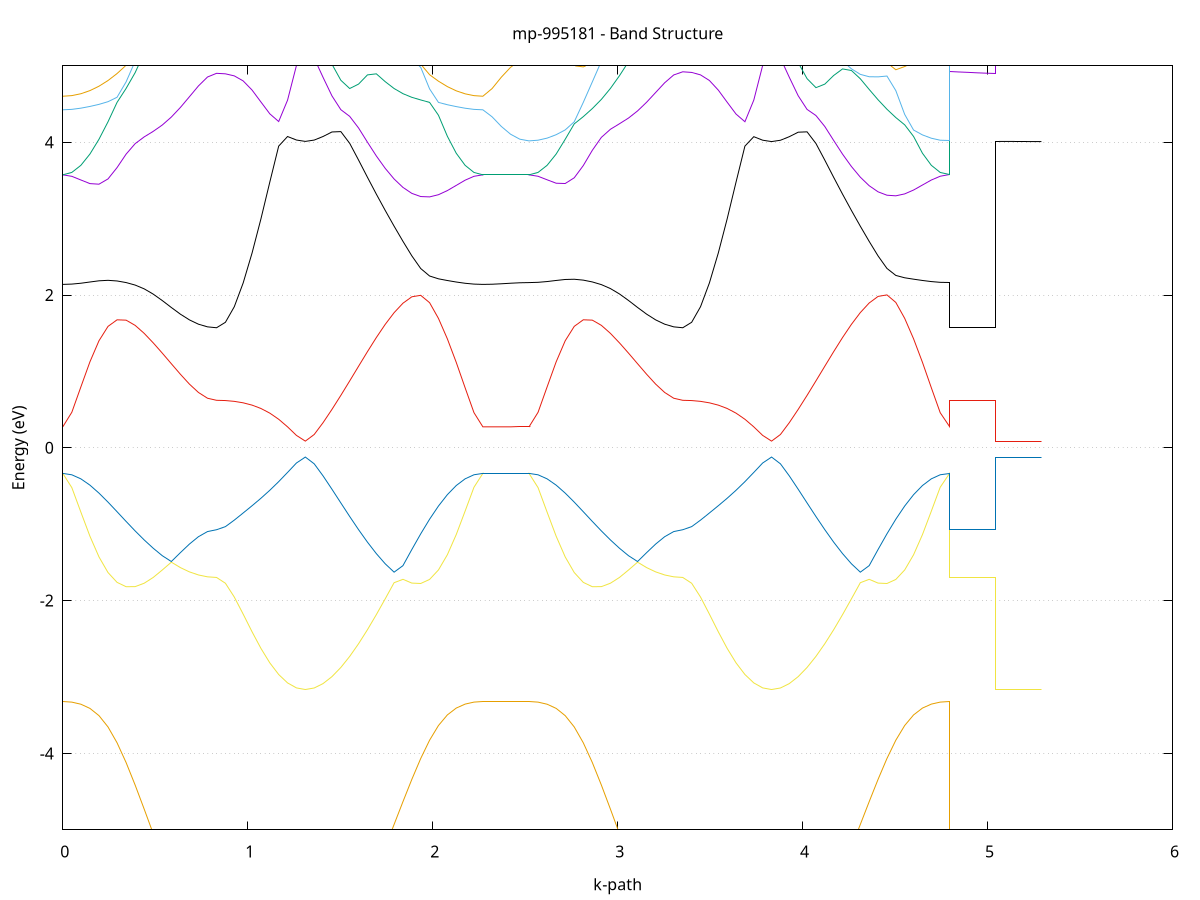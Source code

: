 set title 'mp-995181 - Band Structure'
set xlabel 'k-path'
set ylabel 'Energy (eV)'
set grid y
set yrange [-5:5]
set terminal png size 800,600
set output 'mp-995181_bands_gnuplot.png'
plot '-' using 1:2 with lines notitle, '-' using 1:2 with lines notitle, '-' using 1:2 with lines notitle, '-' using 1:2 with lines notitle, '-' using 1:2 with lines notitle, '-' using 1:2 with lines notitle, '-' using 1:2 with lines notitle, '-' using 1:2 with lines notitle, '-' using 1:2 with lines notitle, '-' using 1:2 with lines notitle, '-' using 1:2 with lines notitle, '-' using 1:2 with lines notitle, '-' using 1:2 with lines notitle, '-' using 1:2 with lines notitle, '-' using 1:2 with lines notitle, '-' using 1:2 with lines notitle, '-' using 1:2 with lines notitle, '-' using 1:2 with lines notitle, '-' using 1:2 with lines notitle, '-' using 1:2 with lines notitle, '-' using 1:2 with lines notitle, '-' using 1:2 with lines notitle, '-' using 1:2 with lines notitle, '-' using 1:2 with lines notitle, '-' using 1:2 with lines notitle, '-' using 1:2 with lines notitle, '-' using 1:2 with lines notitle, '-' using 1:2 with lines notitle, '-' using 1:2 with lines notitle, '-' using 1:2 with lines notitle, '-' using 1:2 with lines notitle, '-' using 1:2 with lines notitle, '-' using 1:2 with lines notitle, '-' using 1:2 with lines notitle, '-' using 1:2 with lines notitle, '-' using 1:2 with lines notitle, '-' using 1:2 with lines notitle, '-' using 1:2 with lines notitle, '-' using 1:2 with lines notitle, '-' using 1:2 with lines notitle, '-' using 1:2 with lines notitle, '-' using 1:2 with lines notitle, '-' using 1:2 with lines notitle, '-' using 1:2 with lines notitle, '-' using 1:2 with lines notitle, '-' using 1:2 with lines notitle, '-' using 1:2 with lines notitle, '-' using 1:2 with lines notitle
0.000000 -23.564757
0.048902 -23.564857
0.097803 -23.564857
0.146705 -23.565057
0.195607 -23.565157
0.244508 -23.565357
0.293410 -23.565557
0.342311 -23.565757
0.391213 -23.565957
0.440115 -23.566257
0.489016 -23.566457
0.537918 -23.566657
0.586820 -23.566857
0.635721 -23.566957
0.684623 -23.567057
0.733525 -23.567157
0.782426 -23.567257
0.831328 -23.567257
0.831328 -23.567257
0.879325 -23.567257
0.927321 -23.567257
0.975318 -23.567257
1.023315 -23.567357
1.071311 -23.567357
1.119308 -23.567457
1.167305 -23.567457
1.215302 -23.567457
1.263298 -23.567557
1.311295 -23.567557
1.311295 -23.567557
1.359292 -23.567557
1.407289 -23.567457
1.455285 -23.567457
1.503282 -23.567357
1.551279 -23.567257
1.599276 -23.567157
1.647272 -23.566957
1.695269 -23.566857
1.743266 -23.566657
1.791262 -23.566457
1.839259 -23.566157
1.887256 -23.565957
1.935253 -23.565757
1.983249 -23.565557
2.031246 -23.565357
2.079243 -23.565157
2.127240 -23.564957
2.175236 -23.564857
2.223233 -23.564857
2.271230 -23.564757
2.271230 -23.564757
2.321151 -23.564757
2.371072 -23.564757
2.420994 -23.564757
2.470915 -23.564757
2.520836 -23.564757
2.520836 -23.564757
2.569738 -23.564857
2.618639 -23.564857
2.667541 -23.564957
2.716443 -23.565157
2.765344 -23.565357
2.814246 -23.565557
2.863147 -23.565757
2.912049 -23.565957
2.960951 -23.566257
3.009852 -23.566457
3.058754 -23.566657
3.107656 -23.566857
3.156557 -23.566957
3.205459 -23.567057
3.254361 -23.567157
3.303262 -23.567257
3.352164 -23.567257
3.352164 -23.567257
3.400161 -23.567257
3.448157 -23.567257
3.496154 -23.567257
3.544151 -23.567357
3.592147 -23.567357
3.640144 -23.567457
3.688141 -23.567457
3.736138 -23.567457
3.784134 -23.567557
3.832131 -23.567557
3.832131 -23.567557
3.880128 -23.567557
3.928125 -23.567457
3.976121 -23.567457
4.024118 -23.567357
4.072115 -23.567257
4.120112 -23.567157
4.168108 -23.566957
4.216105 -23.566857
4.264102 -23.566657
4.312098 -23.566457
4.360095 -23.566157
4.408092 -23.565957
4.456089 -23.565757
4.504085 -23.565557
4.552082 -23.565357
4.600079 -23.565157
4.648076 -23.564957
4.696072 -23.564857
4.744069 -23.564857
4.792066 -23.564757
4.792066 -23.567257
4.841987 -23.567257
4.891908 -23.567257
4.941829 -23.567257
4.991751 -23.567257
5.041672 -23.567257
5.041672 -23.567557
5.091593 -23.567557
5.141514 -23.567557
5.191436 -23.567557
5.241357 -23.567557
5.291278 -23.567557
e
0.000000 -23.550357
0.048902 -23.550357
0.097803 -23.550357
0.146705 -23.550357
0.195607 -23.550357
0.244508 -23.550357
0.293410 -23.550357
0.342311 -23.550357
0.391213 -23.550357
0.440115 -23.550257
0.489016 -23.550257
0.537918 -23.550257
0.586820 -23.550257
0.635721 -23.550157
0.684623 -23.550157
0.733525 -23.550157
0.782426 -23.550157
0.831328 -23.550157
0.831328 -23.550157
0.879325 -23.550157
0.927321 -23.550157
0.975318 -23.550157
1.023315 -23.550157
1.071311 -23.550157
1.119308 -23.550157
1.167305 -23.550157
1.215302 -23.550157
1.263298 -23.550157
1.311295 -23.550157
1.311295 -23.550157
1.359292 -23.550157
1.407289 -23.550157
1.455285 -23.550157
1.503282 -23.550157
1.551279 -23.550257
1.599276 -23.550257
1.647272 -23.550257
1.695269 -23.550257
1.743266 -23.550257
1.791262 -23.550357
1.839259 -23.550357
1.887256 -23.550357
1.935253 -23.550357
1.983249 -23.550357
2.031246 -23.550357
2.079243 -23.550357
2.127240 -23.550357
2.175236 -23.550357
2.223233 -23.550357
2.271230 -23.550357
2.271230 -23.550357
2.321151 -23.550257
2.371072 -23.550257
2.420994 -23.550357
2.470915 -23.550257
2.520836 -23.550257
2.520836 -23.550257
2.569738 -23.550257
2.618639 -23.550357
2.667541 -23.550357
2.716443 -23.550357
2.765344 -23.550357
2.814246 -23.550357
2.863147 -23.550357
2.912049 -23.550357
2.960951 -23.550257
3.009852 -23.550257
3.058754 -23.550257
3.107656 -23.550257
3.156557 -23.550157
3.205459 -23.550157
3.254361 -23.550157
3.303262 -23.550157
3.352164 -23.550157
3.352164 -23.550157
3.400161 -23.550157
3.448157 -23.550157
3.496154 -23.550157
3.544151 -23.550157
3.592147 -23.550157
3.640144 -23.550157
3.688141 -23.550157
3.736138 -23.550157
3.784134 -23.550157
3.832131 -23.550157
3.832131 -23.550157
3.880128 -23.550157
3.928125 -23.550157
3.976121 -23.550157
4.024118 -23.550157
4.072115 -23.550257
4.120112 -23.550257
4.168108 -23.550257
4.216105 -23.550257
4.264102 -23.550257
4.312098 -23.550357
4.360095 -23.550357
4.408092 -23.550357
4.456089 -23.550357
4.504085 -23.550357
4.552082 -23.550357
4.600079 -23.550357
4.648076 -23.550357
4.696072 -23.550357
4.744069 -23.550257
4.792066 -23.550257
4.792066 -23.550157
4.841987 -23.550157
4.891908 -23.550157
4.941829 -23.550157
4.991751 -23.550157
5.041672 -23.550157
5.041672 -23.550157
5.091593 -23.550157
5.141514 -23.550157
5.191436 -23.550157
5.241357 -23.550157
5.291278 -23.550157
e
0.000000 -23.550357
0.048902 -23.550257
0.097803 -23.550257
0.146705 -23.550257
0.195607 -23.550257
0.244508 -23.550157
0.293410 -23.550057
0.342311 -23.550057
0.391213 -23.549957
0.440115 -23.549857
0.489016 -23.549757
0.537918 -23.549657
0.586820 -23.549557
0.635721 -23.549557
0.684623 -23.549457
0.733525 -23.549357
0.782426 -23.549357
0.831328 -23.549357
0.831328 -23.549357
0.879325 -23.549357
0.927321 -23.549357
0.975318 -23.549357
1.023315 -23.549457
1.071311 -23.549457
1.119308 -23.549457
1.167305 -23.549457
1.215302 -23.549457
1.263298 -23.549457
1.311295 -23.549457
1.311295 -23.549457
1.359292 -23.549457
1.407289 -23.549457
1.455285 -23.549457
1.503282 -23.549457
1.551279 -23.549557
1.599276 -23.549557
1.647272 -23.549557
1.695269 -23.549657
1.743266 -23.549757
1.791262 -23.549757
1.839259 -23.549857
1.887256 -23.549957
1.935253 -23.550057
1.983249 -23.550057
2.031246 -23.550157
2.079243 -23.550257
2.127240 -23.550257
2.175236 -23.550257
2.223233 -23.550257
2.271230 -23.550357
2.271230 -23.550357
2.321151 -23.550257
2.371072 -23.550257
2.420994 -23.550257
2.470915 -23.550257
2.520836 -23.550257
2.520836 -23.550257
2.569738 -23.550257
2.618639 -23.550257
2.667541 -23.550257
2.716443 -23.550257
2.765344 -23.550157
2.814246 -23.550157
2.863147 -23.550057
2.912049 -23.549957
2.960951 -23.549857
3.009852 -23.549757
3.058754 -23.549657
3.107656 -23.549557
3.156557 -23.549557
3.205459 -23.549457
3.254361 -23.549357
3.303262 -23.549357
3.352164 -23.549357
3.352164 -23.549357
3.400161 -23.549357
3.448157 -23.549357
3.496154 -23.549357
3.544151 -23.549457
3.592147 -23.549457
3.640144 -23.549457
3.688141 -23.549457
3.736138 -23.549457
3.784134 -23.549457
3.832131 -23.549457
3.832131 -23.549457
3.880128 -23.549457
3.928125 -23.549457
3.976121 -23.549457
4.024118 -23.549457
4.072115 -23.549557
4.120112 -23.549557
4.168108 -23.549557
4.216105 -23.549657
4.264102 -23.549757
4.312098 -23.549757
4.360095 -23.549857
4.408092 -23.549957
4.456089 -23.550057
4.504085 -23.550057
4.552082 -23.550157
4.600079 -23.550257
4.648076 -23.550257
4.696072 -23.550257
4.744069 -23.550257
4.792066 -23.550257
4.792066 -23.549357
4.841987 -23.549357
4.891908 -23.549357
4.941829 -23.549357
4.991751 -23.549357
5.041672 -23.549357
5.041672 -23.549457
5.091593 -23.549457
5.141514 -23.549457
5.191436 -23.549457
5.241357 -23.549457
5.291278 -23.549457
e
0.000000 -23.503857
0.048902 -23.503857
0.097803 -23.503857
0.146705 -23.503857
0.195607 -23.503857
0.244508 -23.503857
0.293410 -23.503857
0.342311 -23.503857
0.391213 -23.503957
0.440115 -23.503957
0.489016 -23.503957
0.537918 -23.504057
0.586820 -23.504057
0.635721 -23.504157
0.684623 -23.504157
0.733525 -23.504157
0.782426 -23.504157
0.831328 -23.504257
0.831328 -23.504257
0.879325 -23.504957
0.927321 -23.505857
0.975318 -23.506657
1.023315 -23.507357
1.071311 -23.507957
1.119308 -23.508557
1.167305 -23.508957
1.215302 -23.509257
1.263298 -23.509457
1.311295 -23.509557
1.311295 -23.509557
1.359292 -23.509457
1.407289 -23.509257
1.455285 -23.509057
1.503282 -23.508657
1.551279 -23.508257
1.599276 -23.507757
1.647272 -23.507257
1.695269 -23.506657
1.743266 -23.506157
1.791262 -23.505657
1.839259 -23.505257
1.887256 -23.504857
1.935253 -23.504557
1.983249 -23.504257
2.031246 -23.504057
2.079243 -23.503957
2.127240 -23.503857
2.175236 -23.503857
2.223233 -23.503857
2.271230 -23.503857
2.271230 -23.503857
2.321151 -23.503857
2.371072 -23.503857
2.420994 -23.503857
2.470915 -23.503857
2.520836 -23.503857
2.520836 -23.503857
2.569738 -23.503857
2.618639 -23.503857
2.667541 -23.503857
2.716443 -23.503857
2.765344 -23.503857
2.814246 -23.503857
2.863147 -23.503857
2.912049 -23.503957
2.960951 -23.503957
3.009852 -23.503957
3.058754 -23.504057
3.107656 -23.504057
3.156557 -23.504157
3.205459 -23.504157
3.254361 -23.504157
3.303262 -23.504157
3.352164 -23.504257
3.352164 -23.504257
3.400161 -23.504957
3.448157 -23.505857
3.496154 -23.506657
3.544151 -23.507357
3.592147 -23.507957
3.640144 -23.508557
3.688141 -23.508957
3.736138 -23.509257
3.784134 -23.509457
3.832131 -23.509557
3.832131 -23.509557
3.880128 -23.509457
3.928125 -23.509257
3.976121 -23.509057
4.024118 -23.508657
4.072115 -23.508257
4.120112 -23.507757
4.168108 -23.507257
4.216105 -23.506657
4.264102 -23.506157
4.312098 -23.505657
4.360095 -23.505257
4.408092 -23.504857
4.456089 -23.504557
4.504085 -23.504257
4.552082 -23.504057
4.600079 -23.503957
4.648076 -23.503857
4.696072 -23.503857
4.744069 -23.503857
4.792066 -23.503857
4.792066 -23.504257
4.841987 -23.504257
4.891908 -23.504257
4.941829 -23.504257
4.991751 -23.504257
5.041672 -23.504257
5.041672 -23.509557
5.091593 -23.509557
5.141514 -23.509557
5.191436 -23.509557
5.241357 -23.509557
5.291278 -23.509557
e
0.000000 -23.503857
0.048902 -23.503857
0.097803 -23.503857
0.146705 -23.503757
0.195607 -23.503757
0.244508 -23.503757
0.293410 -23.503657
0.342311 -23.503657
0.391213 -23.503657
0.440115 -23.503657
0.489016 -23.503657
0.537918 -23.503757
0.586820 -23.503757
0.635721 -23.503757
0.684623 -23.503857
0.733525 -23.503857
0.782426 -23.503857
0.831328 -23.503857
0.831328 -23.503857
0.879325 -23.503157
0.927321 -23.502257
0.975318 -23.501457
1.023315 -23.500657
1.071311 -23.499957
1.119308 -23.499357
1.167305 -23.498957
1.215302 -23.498657
1.263298 -23.498457
1.311295 -23.498357
1.311295 -23.498357
1.359292 -23.498457
1.407289 -23.498557
1.455285 -23.498857
1.503282 -23.499157
1.551279 -23.499657
1.599276 -23.500057
1.647272 -23.500557
1.695269 -23.501057
1.743266 -23.501457
1.791262 -23.501957
1.839259 -23.502357
1.887256 -23.502757
1.935253 -23.503057
1.983249 -23.503257
2.031246 -23.503457
2.079243 -23.503657
2.127240 -23.503757
2.175236 -23.503757
2.223233 -23.503857
2.271230 -23.503857
2.271230 -23.503857
2.321151 -23.503857
2.371072 -23.503857
2.420994 -23.503857
2.470915 -23.503857
2.520836 -23.503857
2.520836 -23.503857
2.569738 -23.503857
2.618639 -23.503857
2.667541 -23.503757
2.716443 -23.503757
2.765344 -23.503757
2.814246 -23.503657
2.863147 -23.503657
2.912049 -23.503657
2.960951 -23.503657
3.009852 -23.503657
3.058754 -23.503757
3.107656 -23.503757
3.156557 -23.503757
3.205459 -23.503857
3.254361 -23.503857
3.303262 -23.503857
3.352164 -23.503857
3.352164 -23.503857
3.400161 -23.503157
3.448157 -23.502257
3.496154 -23.501457
3.544151 -23.500657
3.592147 -23.499957
3.640144 -23.499357
3.688141 -23.498957
3.736138 -23.498657
3.784134 -23.498457
3.832131 -23.498357
3.832131 -23.498357
3.880128 -23.498457
3.928125 -23.498557
3.976121 -23.498857
4.024118 -23.499157
4.072115 -23.499657
4.120112 -23.500057
4.168108 -23.500557
4.216105 -23.501057
4.264102 -23.501457
4.312098 -23.501957
4.360095 -23.502357
4.408092 -23.502757
4.456089 -23.503057
4.504085 -23.503257
4.552082 -23.503457
4.600079 -23.503657
4.648076 -23.503757
4.696072 -23.503757
4.744069 -23.503857
4.792066 -23.503857
4.792066 -23.503857
4.841987 -23.503857
4.891908 -23.503857
4.941829 -23.503857
4.991751 -23.503857
5.041672 -23.503857
5.041672 -23.498357
5.091593 -23.498357
5.141514 -23.498357
5.191436 -23.498357
5.241357 -23.498357
5.291278 -23.498357
e
0.000000 -21.392657
0.048902 -21.392557
0.097803 -21.392157
0.146705 -21.391557
0.195607 -21.390657
0.244508 -21.389657
0.293410 -21.388457
0.342311 -21.387157
0.391213 -21.385757
0.440115 -21.384357
0.489016 -21.382957
0.537918 -21.381557
0.586820 -21.380357
0.635721 -21.379257
0.684623 -21.378357
0.733525 -21.377657
0.782426 -21.377157
0.831328 -21.377057
0.831328 -21.377057
0.879325 -21.376957
0.927321 -21.376757
0.975318 -21.376357
1.023315 -21.375857
1.071311 -21.375357
1.119308 -21.374757
1.167305 -21.374257
1.215302 -21.373757
1.263298 -21.373457
1.311295 -21.373357
1.311295 -21.373357
1.359292 -21.373457
1.407289 -21.373857
1.455285 -21.374457
1.503282 -21.375257
1.551279 -21.376257
1.599276 -21.377357
1.647272 -21.378657
1.695269 -21.380057
1.743266 -21.381457
1.791262 -21.382957
1.839259 -21.384457
1.887256 -21.385957
1.935253 -21.387357
1.983249 -21.388557
2.031246 -21.389757
2.079243 -21.390757
2.127240 -21.391557
2.175236 -21.392157
2.223233 -21.392557
2.271230 -21.392657
2.271230 -21.392657
2.321151 -21.392657
2.371072 -21.392657
2.420994 -21.392657
2.470915 -21.392657
2.520836 -21.392657
2.520836 -21.392657
2.569738 -21.392457
2.618639 -21.392157
2.667541 -21.391557
2.716443 -21.390657
2.765344 -21.389657
2.814246 -21.388457
2.863147 -21.387157
2.912049 -21.385757
2.960951 -21.384357
3.009852 -21.382957
3.058754 -21.381557
3.107656 -21.380357
3.156557 -21.379257
3.205459 -21.378257
3.254361 -21.377657
3.303262 -21.377157
3.352164 -21.377057
3.352164 -21.377057
3.400161 -21.376957
3.448157 -21.376757
3.496154 -21.376357
3.544151 -21.375857
3.592147 -21.375357
3.640144 -21.374757
3.688141 -21.374257
3.736138 -21.373757
3.784134 -21.373457
3.832131 -21.373357
3.832131 -21.373357
3.880128 -21.373457
3.928125 -21.373857
3.976121 -21.374457
4.024118 -21.375257
4.072115 -21.376257
4.120112 -21.377357
4.168108 -21.378657
4.216105 -21.380057
4.264102 -21.381457
4.312098 -21.382957
4.360095 -21.384457
4.408092 -21.385957
4.456089 -21.387357
4.504085 -21.388557
4.552082 -21.389757
4.600079 -21.390757
4.648076 -21.391557
4.696072 -21.392157
4.744069 -21.392557
4.792066 -21.392657
4.792066 -21.377057
4.841987 -21.377057
4.891908 -21.377057
4.941829 -21.377057
4.991751 -21.377057
5.041672 -21.377057
5.041672 -21.373357
5.091593 -21.373357
5.141514 -21.373357
5.191436 -21.373357
5.241357 -21.373357
5.291278 -21.373357
e
0.000000 -21.341657
0.048902 -21.341757
0.097803 -21.342057
0.146705 -21.342457
0.195607 -21.343057
0.244508 -21.343857
0.293410 -21.344657
0.342311 -21.345557
0.391213 -21.346557
0.440115 -21.347457
0.489016 -21.348457
0.537918 -21.349357
0.586820 -21.350157
0.635721 -21.350957
0.684623 -21.351557
0.733525 -21.351957
0.782426 -21.352257
0.831328 -21.352357
0.831328 -21.352357
0.879325 -21.352357
0.927321 -21.352257
0.975318 -21.352257
1.023315 -21.352157
1.071311 -21.352057
1.119308 -21.351957
1.167305 -21.351857
1.215302 -21.351857
1.263298 -21.351857
1.311295 -21.351857
1.311295 -21.351857
1.359292 -21.351757
1.407289 -21.351757
1.455285 -21.351557
1.503282 -21.351357
1.551279 -21.350957
1.599276 -21.350457
1.647272 -21.349957
1.695269 -21.349257
1.743266 -21.348557
1.791262 -21.347757
1.839259 -21.346957
1.887256 -21.346157
1.935253 -21.345257
1.983249 -21.344457
2.031246 -21.343657
2.079243 -21.343057
2.127240 -21.342457
2.175236 -21.342057
2.223233 -21.341757
2.271230 -21.341657
2.271230 -21.341657
2.321151 -21.341657
2.371072 -21.341657
2.420994 -21.341657
2.470915 -21.341657
2.520836 -21.341657
2.520836 -21.341657
2.569738 -21.341757
2.618639 -21.342057
2.667541 -21.342457
2.716443 -21.343057
2.765344 -21.343857
2.814246 -21.344657
2.863147 -21.345557
2.912049 -21.346557
2.960951 -21.347457
3.009852 -21.348457
3.058754 -21.349357
3.107656 -21.350157
3.156557 -21.350957
3.205459 -21.351457
3.254361 -21.351957
3.303262 -21.352257
3.352164 -21.352357
3.352164 -21.352357
3.400161 -21.352357
3.448157 -21.352257
3.496154 -21.352257
3.544151 -21.352157
3.592147 -21.352057
3.640144 -21.351957
3.688141 -21.351857
3.736138 -21.351857
3.784134 -21.351857
3.832131 -21.351857
3.832131 -21.351857
3.880128 -21.351757
3.928125 -21.351757
3.976121 -21.351557
4.024118 -21.351357
4.072115 -21.350957
4.120112 -21.350557
4.168108 -21.349957
4.216105 -21.349257
4.264102 -21.348557
4.312098 -21.347757
4.360095 -21.346957
4.408092 -21.346157
4.456089 -21.345257
4.504085 -21.344457
4.552082 -21.343657
4.600079 -21.343057
4.648076 -21.342457
4.696072 -21.342057
4.744069 -21.341757
4.792066 -21.341657
4.792066 -21.352357
4.841987 -21.352357
4.891908 -21.352357
4.941829 -21.352357
4.991751 -21.352357
5.041672 -21.352357
5.041672 -21.351857
5.091593 -21.351857
5.141514 -21.351857
5.191436 -21.351857
5.241357 -21.351857
5.291278 -21.351857
e
0.000000 -21.341657
0.048902 -21.341757
0.097803 -21.341857
0.146705 -21.341957
0.195607 -21.342157
0.244508 -21.342357
0.293410 -21.342657
0.342311 -21.342957
0.391213 -21.343257
0.440115 -21.343557
0.489016 -21.343957
0.537918 -21.344157
0.586820 -21.344457
0.635721 -21.344657
0.684623 -21.344857
0.733525 -21.344957
0.782426 -21.345057
0.831328 -21.345057
0.831328 -21.345057
0.879325 -21.345157
0.927321 -21.345357
0.975318 -21.345757
1.023315 -21.346157
1.071311 -21.346657
1.119308 -21.347157
1.167305 -21.347557
1.215302 -21.347957
1.263298 -21.348157
1.311295 -21.348257
1.311295 -21.348257
1.359292 -21.348257
1.407289 -21.348057
1.455285 -21.347757
1.503282 -21.347357
1.551279 -21.346957
1.599276 -21.346457
1.647272 -21.345957
1.695269 -21.345457
1.743266 -21.344957
1.791262 -21.344457
1.839259 -21.344057
1.887256 -21.343557
1.935253 -21.343157
1.983249 -21.342757
2.031246 -21.342457
2.079243 -21.342157
2.127240 -21.341957
2.175236 -21.341857
2.223233 -21.341757
2.271230 -21.341657
2.271230 -21.341657
2.321151 -21.341657
2.371072 -21.341657
2.420994 -21.341657
2.470915 -21.341657
2.520836 -21.341657
2.520836 -21.341657
2.569738 -21.341757
2.618639 -21.341857
2.667541 -21.341957
2.716443 -21.342157
2.765344 -21.342357
2.814246 -21.342657
2.863147 -21.342957
2.912049 -21.343257
2.960951 -21.343657
3.009852 -21.343957
3.058754 -21.344157
3.107656 -21.344457
3.156557 -21.344657
3.205459 -21.344857
3.254361 -21.344957
3.303262 -21.345057
3.352164 -21.345057
3.352164 -21.345057
3.400161 -21.345157
3.448157 -21.345357
3.496154 -21.345757
3.544151 -21.346157
3.592147 -21.346657
3.640144 -21.347157
3.688141 -21.347557
3.736138 -21.347957
3.784134 -21.348157
3.832131 -21.348257
3.832131 -21.348257
3.880128 -21.348257
3.928125 -21.348057
3.976121 -21.347757
4.024118 -21.347357
4.072115 -21.346957
4.120112 -21.346457
4.168108 -21.345957
4.216105 -21.345457
4.264102 -21.344957
4.312098 -21.344457
4.360095 -21.343957
4.408092 -21.343557
4.456089 -21.343157
4.504085 -21.342757
4.552082 -21.342457
4.600079 -21.342157
4.648076 -21.341957
4.696072 -21.341757
4.744069 -21.341757
4.792066 -21.341657
4.792066 -21.345057
4.841987 -21.345057
4.891908 -21.345057
4.941829 -21.345057
4.991751 -21.345057
5.041672 -21.345057
5.041672 -21.348257
5.091593 -21.348257
5.141514 -21.348257
5.191436 -21.348257
5.241357 -21.348257
5.291278 -21.348257
e
0.000000 -21.272957
0.048902 -21.272957
0.097803 -21.273057
0.146705 -21.273157
0.195607 -21.273257
0.244508 -21.273457
0.293410 -21.273657
0.342311 -21.273857
0.391213 -21.274157
0.440115 -21.274457
0.489016 -21.274657
0.537918 -21.274957
0.586820 -21.275257
0.635721 -21.275557
0.684623 -21.275757
0.733525 -21.275857
0.782426 -21.275957
0.831328 -21.276057
0.831328 -21.276057
0.879325 -21.276057
0.927321 -21.276257
0.975318 -21.276457
1.023315 -21.276857
1.071311 -21.277157
1.119308 -21.277457
1.167305 -21.277757
1.215302 -21.277957
1.263298 -21.278157
1.311295 -21.278157
1.311295 -21.278157
1.359292 -21.278157
1.407289 -21.277957
1.455285 -21.277757
1.503282 -21.277457
1.551279 -21.277057
1.599276 -21.276657
1.647272 -21.276257
1.695269 -21.275757
1.743266 -21.275357
1.791262 -21.274957
1.839259 -21.274557
1.887256 -21.274157
1.935253 -21.273857
1.983249 -21.273657
2.031246 -21.273457
2.079243 -21.273257
2.127240 -21.273157
2.175236 -21.273057
2.223233 -21.272957
2.271230 -21.272957
2.271230 -21.272957
2.321151 -21.272957
2.371072 -21.272957
2.420994 -21.272957
2.470915 -21.272957
2.520836 -21.272957
2.520836 -21.272957
2.569738 -21.272957
2.618639 -21.273057
2.667541 -21.273157
2.716443 -21.273257
2.765344 -21.273457
2.814246 -21.273657
2.863147 -21.273857
2.912049 -21.274157
2.960951 -21.274457
3.009852 -21.274657
3.058754 -21.274957
3.107656 -21.275257
3.156557 -21.275557
3.205459 -21.275757
3.254361 -21.275857
3.303262 -21.275957
3.352164 -21.276057
3.352164 -21.276057
3.400161 -21.276057
3.448157 -21.276257
3.496154 -21.276457
3.544151 -21.276857
3.592147 -21.277157
3.640144 -21.277457
3.688141 -21.277757
3.736138 -21.277957
3.784134 -21.278157
3.832131 -21.278157
3.832131 -21.278157
3.880128 -21.278157
3.928125 -21.277957
3.976121 -21.277757
4.024118 -21.277457
4.072115 -21.277057
4.120112 -21.276657
4.168108 -21.276257
4.216105 -21.275757
4.264102 -21.275357
4.312098 -21.274957
4.360095 -21.274557
4.408092 -21.274157
4.456089 -21.273857
4.504085 -21.273657
4.552082 -21.273457
4.600079 -21.273257
4.648076 -21.273157
4.696072 -21.273057
4.744069 -21.272957
4.792066 -21.272957
4.792066 -21.276057
4.841987 -21.276057
4.891908 -21.276057
4.941829 -21.276057
4.991751 -21.276057
5.041672 -21.276057
5.041672 -21.278157
5.091593 -21.278157
5.141514 -21.278157
5.191436 -21.278157
5.241357 -21.278157
5.291278 -21.278157
e
0.000000 -21.272957
0.048902 -21.272757
0.097803 -21.272257
0.146705 -21.271457
0.195607 -21.270357
0.244508 -21.268957
0.293410 -21.267357
0.342311 -21.265657
0.391213 -21.263857
0.440115 -21.261957
0.489016 -21.260157
0.537918 -21.258457
0.586820 -21.256857
0.635721 -21.255557
0.684623 -21.254457
0.733525 -21.253657
0.782426 -21.253157
0.831328 -21.252957
0.831328 -21.252957
0.879325 -21.252857
0.927321 -21.252657
0.975318 -21.252257
1.023315 -21.251757
1.071311 -21.251257
1.119308 -21.250757
1.167305 -21.250257
1.215302 -21.249857
1.263298 -21.249557
1.311295 -21.249457
1.311295 -21.249457
1.359292 -21.249557
1.407289 -21.249957
1.455285 -21.250457
1.503282 -21.251257
1.551279 -21.252257
1.599276 -21.253557
1.647272 -21.254957
1.695269 -21.256557
1.743266 -21.258357
1.791262 -21.260157
1.839259 -21.262057
1.887256 -21.263957
1.935253 -21.265857
1.983249 -21.267557
2.031246 -21.269057
2.079243 -21.270457
2.127240 -21.271557
2.175236 -21.272357
2.223233 -21.272757
2.271230 -21.272957
2.271230 -21.272957
2.321151 -21.272957
2.371072 -21.272957
2.420994 -21.272957
2.470915 -21.272957
2.520836 -21.272957
2.520836 -21.272957
2.569738 -21.272757
2.618639 -21.272257
2.667541 -21.271457
2.716443 -21.270357
2.765344 -21.268957
2.814246 -21.267357
2.863147 -21.265657
2.912049 -21.263857
2.960951 -21.261957
3.009852 -21.260157
3.058754 -21.258457
3.107656 -21.256857
3.156557 -21.255557
3.205459 -21.254457
3.254361 -21.253657
3.303262 -21.253157
3.352164 -21.252957
3.352164 -21.252957
3.400161 -21.252857
3.448157 -21.252657
3.496154 -21.252257
3.544151 -21.251757
3.592147 -21.251257
3.640144 -21.250757
3.688141 -21.250257
3.736138 -21.249857
3.784134 -21.249557
3.832131 -21.249457
3.832131 -21.249457
3.880128 -21.249657
3.928125 -21.249957
3.976121 -21.250457
4.024118 -21.251257
4.072115 -21.252257
4.120112 -21.253557
4.168108 -21.254957
4.216105 -21.256557
4.264102 -21.258357
4.312098 -21.260157
4.360095 -21.262057
4.408092 -21.263957
4.456089 -21.265857
4.504085 -21.267557
4.552082 -21.269057
4.600079 -21.270457
4.648076 -21.271457
4.696072 -21.272357
4.744069 -21.272757
4.792066 -21.272957
4.792066 -21.252957
4.841987 -21.252957
4.891908 -21.252957
4.941829 -21.252957
4.991751 -21.252957
5.041672 -21.252957
5.041672 -21.249457
5.091593 -21.249457
5.141514 -21.249457
5.191436 -21.249457
5.241357 -21.249557
5.291278 -21.249457
e
0.000000 -10.182357
0.048902 -10.174257
0.097803 -10.149657
0.146705 -10.108857
0.195607 -10.051957
0.244508 -9.979057
0.293410 -9.890557
0.342311 -9.787057
0.391213 -9.668957
0.440115 -9.537357
0.489016 -9.393557
0.537918 -9.239557
0.586820 -9.078757
0.635721 -8.916157
0.684623 -8.760057
0.733525 -8.623857
0.782426 -8.527157
0.831328 -8.491557
0.831328 -8.491557
0.879325 -8.483657
0.927321 -8.459957
0.975318 -8.420857
1.023315 -8.366957
1.071311 -8.299657
1.119308 -8.220957
1.167305 -8.134957
1.215302 -8.049457
1.263298 -7.979357
1.311295 -7.949757
1.311295 -7.949757
1.359292 -7.984657
1.407289 -8.083857
1.455285 -8.226757
1.503282 -8.393657
1.551279 -8.571357
1.599276 -8.751757
1.647272 -8.929657
1.695269 -9.101557
1.743266 -9.264757
1.791262 -9.417557
1.839259 -9.558557
1.887256 -9.686557
1.935253 -9.800957
1.983249 -9.901057
2.031246 -9.986457
2.079243 -10.056657
2.127240 -10.111557
2.175236 -10.150857
2.223233 -10.174557
2.271230 -10.182357
2.271230 -10.182357
2.321151 -10.182357
2.371072 -10.182357
2.420994 -10.182357
2.470915 -10.182357
2.520836 -10.182357
2.520836 -10.182357
2.569738 -10.174257
2.618639 -10.149657
2.667541 -10.108857
2.716443 -10.051957
2.765344 -9.979057
2.814246 -9.890657
2.863147 -9.787057
2.912049 -9.668957
2.960951 -9.537357
3.009852 -9.393557
3.058754 -9.239557
3.107656 -9.078757
3.156557 -8.916157
3.205459 -8.760057
3.254361 -8.623857
3.303262 -8.527157
3.352164 -8.491557
3.352164 -8.491557
3.400161 -8.483657
3.448157 -8.459957
3.496154 -8.420857
3.544151 -8.366957
3.592147 -8.299657
3.640144 -8.220957
3.688141 -8.134957
3.736138 -8.049457
3.784134 -7.979357
3.832131 -7.949757
3.832131 -7.949757
3.880128 -7.984657
3.928125 -8.083857
3.976121 -8.226757
4.024118 -8.393657
4.072115 -8.571357
4.120112 -8.751757
4.168108 -8.929657
4.216105 -9.101557
4.264102 -9.264757
4.312098 -9.417557
4.360095 -9.558557
4.408092 -9.686557
4.456089 -9.800957
4.504085 -9.901057
4.552082 -9.986457
4.600079 -10.056657
4.648076 -10.111557
4.696072 -10.150857
4.744069 -10.174557
4.792066 -10.182357
4.792066 -8.491557
4.841987 -8.491557
4.891908 -8.491557
4.941829 -8.491557
4.991751 -8.491557
5.041672 -8.491557
5.041672 -7.949757
5.091593 -7.949757
5.141514 -7.949757
5.191436 -7.949757
5.241357 -7.949757
5.291278 -7.949757
e
0.000000 -3.320757
0.048902 -3.328957
0.097803 -3.356257
0.146705 -3.410957
0.195607 -3.505857
0.244508 -3.654057
0.293410 -3.861257
0.342311 -4.120057
0.391213 -4.414857
0.440115 -4.729657
0.489016 -5.051057
0.537918 -5.368957
0.586820 -5.674757
0.635721 -5.959557
0.684623 -6.212757
0.733525 -6.419357
0.782426 -6.558557
0.831328 -6.608457
0.831328 -6.608457
0.879325 -6.612557
0.927321 -6.625257
0.975318 -6.647657
1.023315 -6.681657
1.071311 -6.728757
1.119308 -6.789757
1.167305 -6.862957
1.215302 -6.941457
1.263298 -7.009257
1.311295 -7.038957
1.311295 -7.038957
1.359292 -7.002557
1.407289 -6.896057
1.455285 -6.735757
1.503282 -6.537557
1.551279 -6.311757
1.599276 -6.064157
1.647272 -5.798857
1.695269 -5.518957
1.743266 -5.228157
1.791262 -4.930357
1.839259 -4.631557
1.887256 -4.339957
1.935253 -4.066957
1.983249 -3.827257
2.031246 -3.634857
2.079243 -3.496257
2.127240 -3.406857
2.175236 -3.354857
2.223233 -3.328657
2.271230 -3.320757
2.271230 -3.320757
2.321151 -3.320757
2.371072 -3.320757
2.420994 -3.320757
2.470915 -3.320757
2.520836 -3.320757
2.520836 -3.320757
2.569738 -3.328957
2.618639 -3.356357
2.667541 -3.410957
2.716443 -3.505857
2.765344 -3.654057
2.814246 -3.861257
2.863147 -4.120057
2.912049 -4.414957
2.960951 -4.729657
3.009852 -5.051057
3.058754 -5.368957
3.107656 -5.674757
3.156557 -5.959557
3.205459 -6.212757
3.254361 -6.419357
3.303262 -6.558557
3.352164 -6.608457
3.352164 -6.608457
3.400161 -6.612557
3.448157 -6.625257
3.496154 -6.647657
3.544151 -6.681657
3.592147 -6.728757
3.640144 -6.789757
3.688141 -6.862957
3.736138 -6.941457
3.784134 -7.009257
3.832131 -7.038957
3.832131 -7.038957
3.880128 -7.002557
3.928125 -6.896057
3.976121 -6.735757
4.024118 -6.537557
4.072115 -6.311757
4.120112 -6.064157
4.168108 -5.798857
4.216105 -5.518957
4.264102 -5.228157
4.312098 -4.930357
4.360095 -4.631557
4.408092 -4.339957
4.456089 -4.066957
4.504085 -3.827257
4.552082 -3.634857
4.600079 -3.496257
4.648076 -3.406857
4.696072 -3.354857
4.744069 -3.328657
4.792066 -3.320757
4.792066 -6.608457
4.841987 -6.608457
4.891908 -6.608457
4.941829 -6.608457
4.991751 -6.608457
5.041672 -6.608457
5.041672 -7.038957
5.091593 -7.038957
5.141514 -7.038957
5.191436 -7.038957
5.241357 -7.038957
5.291278 -7.038957
e
0.000000 -0.334757
0.048902 -0.521357
0.097803 -0.841957
0.146705 -1.156957
0.195607 -1.427857
0.244508 -1.632657
0.293410 -1.761257
0.342311 -1.818157
0.391213 -1.816857
0.440115 -1.772357
0.489016 -1.696657
0.537918 -1.599357
0.586820 -1.497057
0.635721 -1.567857
0.684623 -1.623857
0.733525 -1.664257
0.782426 -1.688757
0.831328 -1.696857
0.831328 -1.696857
0.879325 -1.772857
0.927321 -1.953657
0.975318 -2.177257
1.023315 -2.408257
1.071311 -2.625557
1.119308 -2.815057
1.167305 -2.967457
1.215302 -3.077457
1.263298 -3.142757
1.311295 -3.163957
1.311295 -3.163957
1.359292 -3.143857
1.407289 -3.086157
1.455285 -2.995157
1.503282 -2.875157
1.551279 -2.730257
1.599276 -2.564257
1.647272 -2.380857
1.695269 -2.183557
1.743266 -1.976557
1.791262 -1.765757
1.839259 -1.721357
1.887256 -1.770657
1.935253 -1.775957
1.983249 -1.722657
2.031246 -1.598457
2.079243 -1.399757
2.127240 -1.136057
2.175236 -0.828757
2.223233 -0.515757
2.271230 -0.334757
2.271230 -0.334757
2.321151 -0.334757
2.371072 -0.334757
2.420994 -0.334757
2.470915 -0.334757
2.520836 -0.334757
2.520836 -0.334757
2.569738 -0.521457
2.618639 -0.842057
2.667541 -1.157057
2.716443 -1.427957
2.765344 -1.632757
2.814246 -1.761357
2.863147 -1.818257
2.912049 -1.816957
2.960951 -1.772357
3.009852 -1.696757
3.058754 -1.599457
3.107656 -1.497057
3.156557 -1.567857
3.205459 -1.623857
3.254361 -1.664257
3.303262 -1.688757
3.352164 -1.696857
3.352164 -1.696857
3.400161 -1.772857
3.448157 -1.953657
3.496154 -2.177257
3.544151 -2.408257
3.592147 -2.625557
3.640144 -2.815057
3.688141 -2.967457
3.736138 -3.077457
3.784134 -3.142757
3.832131 -3.163957
3.832131 -3.163957
3.880128 -3.143857
3.928125 -3.086157
3.976121 -2.995157
4.024118 -2.875157
4.072115 -2.730257
4.120112 -2.564257
4.168108 -2.380857
4.216105 -2.183557
4.264102 -1.976557
4.312098 -1.765757
4.360095 -1.721457
4.408092 -1.770757
4.456089 -1.776057
4.504085 -1.722757
4.552082 -1.598557
4.600079 -1.399857
4.648076 -1.136157
4.696072 -0.828757
4.744069 -0.515857
4.792066 -0.334757
4.792066 -1.696857
4.841987 -1.696857
4.891908 -1.696857
4.941829 -1.696857
4.991751 -1.696857
5.041672 -1.696857
5.041672 -3.163957
5.091593 -3.163957
5.141514 -3.163957
5.191436 -3.163957
5.241357 -3.163957
5.291278 -3.163957
e
0.000000 -0.334757
0.048902 -0.353157
0.097803 -0.406257
0.146705 -0.488557
0.195607 -0.592657
0.244508 -0.710857
0.293410 -0.836357
0.342311 -0.963557
0.391213 -1.087857
0.440115 -1.205757
0.489016 -1.314557
0.537918 -1.412157
0.586820 -1.488557
0.635721 -1.372357
0.684623 -1.259957
0.733525 -1.163257
0.782426 -1.096257
0.831328 -1.072057
0.831328 -1.072057
0.879325 -1.031557
0.927321 -0.946357
0.975318 -0.852757
1.023315 -0.758157
1.071311 -0.660157
1.119308 -0.555657
1.167305 -0.442757
1.215302 -0.321857
1.263298 -0.198657
1.311295 -0.120857
1.311295 -0.120857
1.359292 -0.209157
1.407289 -0.367557
1.455285 -0.541957
1.503282 -0.721057
1.551279 -0.899057
1.599276 -1.071557
1.647272 -1.234657
1.695269 -1.384857
1.743266 -1.518057
1.791262 -1.627657
1.839259 -1.541957
1.887256 -1.330857
1.935253 -1.126057
1.983249 -0.934357
2.031246 -0.761657
2.079243 -0.613257
2.127240 -0.493557
2.175236 -0.405957
2.223233 -0.352657
2.271230 -0.334757
2.271230 -0.334757
2.321151 -0.334757
2.371072 -0.334757
2.420994 -0.334757
2.470915 -0.334757
2.520836 -0.334757
2.520836 -0.334757
2.569738 -0.353157
2.618639 -0.406257
2.667541 -0.488557
2.716443 -0.592657
2.765344 -0.710857
2.814246 -0.836357
2.863147 -0.963557
2.912049 -1.087857
2.960951 -1.205757
3.009852 -1.314557
3.058754 -1.412157
3.107656 -1.488657
3.156557 -1.372357
3.205459 -1.260057
3.254361 -1.163357
3.303262 -1.096257
3.352164 -1.072057
3.352164 -1.072057
3.400161 -1.031557
3.448157 -0.946357
3.496154 -0.852857
3.544151 -0.758157
3.592147 -0.660157
3.640144 -0.555657
3.688141 -0.442857
3.736138 -0.321957
3.784134 -0.198657
3.832131 -0.120857
3.832131 -0.120857
3.880128 -0.209257
3.928125 -0.367557
3.976121 -0.541957
4.024118 -0.721157
4.072115 -0.899157
4.120112 -1.071557
4.168108 -1.234757
4.216105 -1.384857
4.264102 -1.518157
4.312098 -1.627657
4.360095 -1.541957
4.408092 -1.330857
4.456089 -1.126057
4.504085 -0.934357
4.552082 -0.761657
4.600079 -0.613257
4.648076 -0.493557
4.696072 -0.405957
4.744069 -0.352657
4.792066 -0.334757
4.792066 -1.072057
4.841987 -1.072057
4.891908 -1.072057
4.941829 -1.072057
4.991751 -1.072057
5.041672 -1.072057
5.041672 -0.120857
5.091593 -0.120857
5.141514 -0.120857
5.191436 -0.120857
5.241357 -0.120857
5.291278 -0.120857
e
0.000000 0.274943
0.048902 0.465743
0.097803 0.797643
0.146705 1.125743
0.195607 1.401443
0.244508 1.589743
0.293410 1.675743
0.342311 1.671143
0.391213 1.603043
0.440115 1.498143
0.489016 1.373743
0.537918 1.239543
0.586820 1.101143
0.635721 0.963543
0.684623 0.834143
0.733525 0.724543
0.782426 0.649243
0.831328 0.622143
0.831328 0.622143
0.879325 0.618843
0.927321 0.608343
0.975318 0.589143
1.023315 0.559043
1.071311 0.514943
1.119308 0.454043
1.167305 0.373843
1.215302 0.274543
1.263298 0.162543
1.311295 0.087843
1.311295 0.087843
1.359292 0.174343
1.407289 0.329543
1.455285 0.503043
1.503282 0.686443
1.551279 0.875943
1.599276 1.068143
1.647272 1.259043
1.695269 1.443643
1.743266 1.616043
1.791262 1.768943
1.839259 1.893343
1.887256 1.977243
1.935253 1.996243
1.983249 1.899943
2.031246 1.693743
2.079243 1.426843
2.127240 1.119343
2.175236 0.786543
2.223233 0.460143
2.271230 0.274943
2.271230 0.274943
2.321151 0.274843
2.371072 0.274743
2.420994 0.274643
2.470915 0.274543
2.520836 0.274543
2.520836 0.274543
2.569738 0.465443
2.618639 0.797343
2.667541 1.125543
2.716443 1.401343
2.765344 1.590043
2.814246 1.676143
2.863147 1.671343
2.912049 1.603143
2.960951 1.498143
3.009852 1.373743
3.058754 1.239543
3.107656 1.101043
3.156557 0.963443
3.205459 0.834143
3.254361 0.724443
3.303262 0.649143
3.352164 0.622043
3.352164 0.622043
3.400161 0.618743
3.448157 0.608243
3.496154 0.589043
3.544151 0.558943
3.592147 0.514943
3.640144 0.453943
3.688141 0.373843
3.736138 0.274443
3.784134 0.162543
3.832131 0.087843
3.832131 0.087843
3.880128 0.174343
3.928125 0.329443
3.976121 0.502943
4.024118 0.686443
4.072115 0.876043
4.120112 1.068243
4.168108 1.259243
4.216105 1.444043
4.264102 1.616843
4.312098 1.770543
4.360095 1.896243
4.408092 1.982043
4.456089 2.001943
4.504085 1.902943
4.552082 1.694543
4.600079 1.426843
4.648076 1.119143
4.696072 0.786243
4.744069 0.459843
4.792066 0.274543
4.792066 0.622043
4.841987 0.622043
4.891908 0.622043
4.941829 0.622143
4.991751 0.622143
5.041672 0.622143
5.041672 0.087843
5.091593 0.087843
5.141514 0.087843
5.191436 0.087843
5.241357 0.087843
5.291278 0.087843
e
0.000000 2.139443
0.048902 2.143443
0.097803 2.154643
0.146705 2.170743
0.195607 2.186343
0.244508 2.192743
0.293410 2.184243
0.342311 2.163443
0.391213 2.130643
0.440115 2.080943
0.489016 2.011943
0.537918 1.927743
0.586820 1.836943
0.635721 1.749743
0.684623 1.674943
0.733525 1.618443
0.782426 1.583643
0.831328 1.571843
0.831328 1.571843
0.879325 1.643343
0.927321 1.847343
0.975318 2.158643
1.023315 2.549943
1.071311 2.997143
1.119308 3.478743
1.167305 3.949743
1.215302 4.075343
1.263298 4.029343
1.311295 4.011343
1.311295 4.011343
1.359292 4.028643
1.407289 4.075643
1.455285 4.134743
1.503282 4.139543
1.551279 3.985943
1.599276 3.766743
1.647272 3.541543
1.695269 3.321143
1.743266 3.107843
1.791262 2.901943
1.839259 2.703043
1.887256 2.512943
1.935253 2.347043
1.983249 2.249243
2.031246 2.212443
2.079243 2.190243
2.127240 2.170543
2.175236 2.154143
2.223233 2.143243
2.271230 2.139443
2.271230 2.139443
2.321151 2.141643
2.371072 2.147443
2.420994 2.154743
2.470915 2.160643
2.520836 2.163043
2.520836 2.163043
2.569738 2.166643
2.618639 2.176743
2.667541 2.190943
2.716443 2.203843
2.765344 2.206843
2.814246 2.195243
2.863147 2.171643
2.912049 2.136443
2.960951 2.084643
3.009852 2.014143
3.058754 1.928943
3.107656 1.837543
3.156557 1.750043
3.205459 1.675043
3.254361 1.618543
3.303262 1.583643
3.352164 1.571843
3.352164 1.571843
3.400161 1.643343
3.448157 1.847343
3.496154 2.158743
3.544151 2.549943
3.592147 2.997243
3.640144 3.478843
3.688141 3.949643
3.736138 4.073043
3.784134 4.027043
3.832131 4.009043
3.832131 4.009043
3.880128 4.026343
3.928125 4.073143
3.976121 4.131743
4.024118 4.136443
4.072115 3.984243
4.120112 3.765743
4.168108 3.540743
4.216105 3.320343
4.264102 3.107043
4.312098 2.900943
4.360095 2.701943
4.408092 2.512043
4.456089 2.348243
4.504085 2.256743
4.552082 2.225943
4.600079 2.207743
4.648076 2.190843
4.696072 2.176343
4.744069 2.166443
4.792066 2.163043
4.792066 1.571843
4.841987 1.571843
4.891908 1.571843
4.941829 1.571843
4.991751 1.571843
5.041672 1.571843
5.041672 4.011343
5.091593 4.011043
5.141514 4.010543
5.191436 4.009843
5.241357 4.009243
5.291278 4.009043
e
0.000000 3.573743
0.048902 3.554143
0.097803 3.506243
0.146705 3.458743
0.195607 3.451243
0.244508 3.520243
0.293410 3.668643
0.342311 3.844543
0.391213 3.981943
0.440115 4.070443
0.489016 4.142943
0.537918 4.225843
0.586820 4.329943
0.635721 4.455343
0.684623 4.595843
0.733525 4.737643
0.782426 4.854243
0.831328 4.902543
0.831328 4.902543
0.879325 4.895843
0.927321 4.869043
0.975318 4.803143
1.023315 4.683343
1.071311 4.527243
1.119308 4.372243
1.167305 4.271343
1.215302 4.551543
1.263298 5.004443
1.311295 5.320043
1.311295 5.320043
1.359292 5.101343
1.407289 4.849443
1.455285 4.607443
1.503282 4.426843
1.551279 4.338943
1.599276 4.186743
1.647272 4.000843
1.695269 3.820843
1.743266 3.658543
1.791262 3.519543
1.839259 3.408843
1.887256 3.330943
1.935253 3.289443
1.983249 3.284943
2.031246 3.313543
2.079243 3.367443
2.127240 3.435443
2.175236 3.503443
2.223233 3.554543
2.271230 3.573743
2.271230 3.573743
2.321151 3.573743
2.371072 3.573743
2.420994 3.573743
2.470915 3.573743
2.520836 3.573743
2.520836 3.573743
2.569738 3.554843
2.618639 3.508843
2.667541 3.463843
2.716443 3.459943
2.765344 3.535043
2.814246 3.695143
2.863147 3.895043
2.912049 4.064243
2.960951 4.170143
3.009852 4.242343
3.058754 4.317043
3.107656 4.410243
3.156557 4.523943
3.205459 4.651443
3.254361 4.779043
3.303262 4.881343
3.352164 4.922543
3.352164 4.922543
3.400161 4.914143
3.448157 4.882043
3.496154 4.808543
3.544151 4.682843
3.592147 4.524443
3.640144 4.369143
3.688141 4.268843
3.736138 4.551843
3.784134 5.005743
3.832131 5.319543
3.832131 5.319543
3.880128 5.102743
3.928125 4.850743
3.976121 4.609043
4.024118 4.430143
4.072115 4.349843
4.120112 4.206243
4.168108 4.023243
4.216105 3.844343
4.264102 3.682243
4.312098 3.542943
4.360095 3.431043
4.408092 3.351243
4.456089 3.306943
4.504085 3.298943
4.552082 3.324143
4.600079 3.374843
4.648076 3.440243
4.696072 3.505843
4.744069 3.555243
4.792066 3.573743
4.792066 4.922543
4.841987 4.920543
4.891908 4.915443
4.941829 4.909343
4.991751 4.904343
5.041672 4.902543
5.041672 5.320043
5.091593 5.319943
5.141514 5.319843
5.191436 5.319743
5.241357 5.319643
5.291278 5.319543
e
0.000000 3.573743
0.048902 3.605443
0.097803 3.698343
0.146705 3.845843
0.195607 4.039143
0.244508 4.268143
0.293410 4.522243
0.342311 4.704743
0.391213 4.911343
0.440115 5.170943
0.489016 5.363843
0.537918 5.517143
0.586820 5.655743
0.635721 5.768043
0.684623 5.831743
0.733525 5.829643
0.782426 5.781443
0.831328 5.751643
0.831328 5.751643
0.879325 5.759043
0.927321 5.767243
0.975318 5.592443
1.023315 5.496343
1.071311 5.476943
1.119308 5.505043
1.167305 5.551843
1.215302 5.578243
1.263298 5.516143
1.311295 5.357343
1.311295 5.357343
1.359292 5.402843
1.407289 5.244743
1.455285 5.021943
1.503282 4.811943
1.551279 4.703543
1.599276 4.761643
1.647272 4.881943
1.695269 4.895843
1.743266 4.793443
1.791262 4.703743
1.839259 4.636143
1.887256 4.588243
1.935253 4.553943
1.983249 4.521643
2.031246 4.353343
2.079243 4.078743
2.127240 3.856543
2.175236 3.698243
2.223233 3.604643
2.271230 3.573743
2.271230 3.573743
2.321151 3.573743
2.371072 3.573743
2.420994 3.573743
2.470915 3.573743
2.520836 3.573743
2.520836 3.573743
2.569738 3.605443
2.618639 3.698343
2.667541 3.845843
2.716443 4.039143
2.765344 4.240943
2.814246 4.335343
2.863147 4.441443
2.912049 4.561443
2.960951 4.704943
3.009852 4.871143
3.058754 5.054143
3.107656 5.250443
3.156557 5.456043
3.205459 5.660743
3.254361 5.827443
3.303262 5.877543
3.352164 5.867843
3.352164 5.867843
3.400161 5.874943
3.448157 5.799443
3.496154 5.631743
3.544151 5.541943
3.592147 5.523543
3.640144 5.548843
3.688141 5.589443
3.736138 5.603943
3.784134 5.527643
3.832131 5.365743
3.832131 5.365743
3.880128 5.413443
3.928125 5.262243
3.976121 5.043043
4.024118 4.832843
4.072115 4.715143
4.120112 4.761143
4.168108 4.874543
4.216105 4.960143
4.264102 4.939443
4.312098 4.831043
4.360095 4.691343
4.408092 4.555943
4.456089 4.432343
4.504085 4.323143
4.552082 4.228143
4.600079 4.075943
4.648076 3.856243
4.696072 3.698243
4.744069 3.604643
4.792066 3.573743
4.792066 5.867843
4.841987 5.853643
4.891908 5.820443
4.941829 5.785343
4.991751 5.760443
5.041672 5.751643
5.041672 5.357343
5.091593 5.358143
5.141514 5.360243
5.191436 5.362843
5.241357 5.364943
5.291278 5.365743
e
0.000000 4.424943
0.048902 4.430743
0.097803 4.446543
0.146705 4.468943
0.195607 4.496043
0.244508 4.531343
0.293410 4.589443
0.342311 4.790543
0.391213 5.060743
0.440115 5.303643
0.489016 5.552243
0.537918 5.746943
0.586820 5.896743
0.635721 6.002743
0.684623 6.072243
0.733525 6.114143
0.782426 6.136043
0.831328 6.142843
0.831328 6.142843
0.879325 5.994943
0.927321 5.785943
0.975318 5.819043
1.023315 5.869343
1.071311 5.931043
1.119308 6.000243
1.167305 6.067743
1.215302 6.117643
1.263298 6.163943
1.311295 6.237143
1.311295 6.237143
1.359292 6.167143
1.407289 6.022243
1.455285 5.829443
1.503282 5.625043
1.551279 5.426543
1.599276 5.243943
1.647272 5.091443
1.695269 5.078143
1.743266 5.177443
1.791262 5.218343
1.839259 5.174443
1.887256 5.083043
1.935253 4.980943
1.983249 4.698543
2.031246 4.521643
2.079243 4.491443
2.127240 4.467043
2.175236 4.445743
2.223233 4.430543
2.271230 4.424943
2.271230 4.424943
2.321151 4.333243
2.371072 4.207143
2.420994 4.105443
2.470915 4.040443
2.520836 4.018043
2.520836 4.018043
2.569738 4.027143
2.618639 4.054243
2.667541 4.099143
2.716443 4.161643
2.765344 4.268143
2.814246 4.522243
2.863147 4.790543
2.912049 5.060643
2.960951 5.319343
3.009852 5.552243
3.058754 5.746943
3.107656 5.896643
3.156557 6.002643
3.205459 6.072043
3.254361 6.113943
3.303262 6.135943
3.352164 6.142643
3.352164 6.142643
3.400161 6.008943
3.448157 5.896943
3.496154 5.931743
3.544151 5.979043
3.592147 6.036343
3.640144 6.098443
3.688141 6.155143
3.736138 6.190443
3.784134 6.229643
3.832131 6.309743
3.832131 6.309743
3.880128 6.232343
3.928125 6.084543
3.976121 5.897443
4.024118 5.701143
4.072115 5.511543
4.120112 5.337643
4.168108 5.185743
4.216105 5.061243
4.264102 4.961243
4.312098 4.888843
4.360095 4.857843
4.408092 4.856143
4.456089 4.867043
4.504085 4.675943
4.552082 4.364243
4.600079 4.159843
4.648076 4.096443
4.696072 4.052943
4.744069 4.026843
4.792066 4.018043
4.792066 6.142643
4.841987 6.142743
4.891908 6.142743
4.941829 6.142843
4.991751 6.142843
5.041672 6.142843
5.041672 6.237143
5.091593 6.243343
5.141514 6.260143
5.191436 6.282443
5.241357 6.301943
5.291278 6.309743
e
0.000000 4.602543
0.048902 4.610743
0.097803 4.635243
0.146705 4.676243
0.195607 4.733843
0.244508 4.808443
0.293410 4.899743
0.342311 5.008043
0.391213 5.135443
0.440115 5.319343
0.489016 5.568843
0.537918 5.844343
0.586820 6.081043
0.635721 6.289943
0.684623 6.469243
0.733525 6.524343
0.782426 6.490243
0.831328 6.476443
0.831328 6.476443
0.879325 6.614243
0.927321 6.812643
0.975318 6.968743
1.023315 7.054243
1.071311 7.025743
1.119308 6.855943
1.167305 6.639143
1.215302 6.466143
1.263298 6.389543
1.311295 6.347843
1.311295 6.347843
1.359292 6.359743
1.407289 6.460743
1.455285 6.615443
1.503282 6.709343
1.551279 6.560543
1.599276 6.342243
1.647272 6.130743
1.695269 5.939443
1.743266 5.777443
1.791262 5.649543
1.839259 5.519343
1.887256 5.313543
1.935253 5.022743
1.983249 4.884343
2.031246 4.799343
2.079243 4.728643
2.127240 4.673443
2.175236 4.634043
2.223233 4.610443
2.271230 4.602543
2.271230 4.602543
2.321151 4.703043
2.371072 4.851943
2.420994 4.981043
2.470915 5.067143
2.520836 5.097143
2.520836 5.097143
2.569738 5.095443
2.618639 5.087343
2.667541 5.067943
2.716443 5.036443
2.765344 5.001643
2.814246 4.986843
2.863147 5.035243
2.912049 5.196443
2.960951 5.476343
3.009852 5.826143
3.058754 6.163343
3.107656 6.346343
3.156557 6.348143
3.205459 6.283943
3.254361 6.237843
3.303262 6.316943
3.352164 6.448043
3.352164 6.448043
3.400161 6.549143
3.448157 6.603043
3.496154 6.646643
3.544151 6.707643
3.592147 6.785943
3.640144 6.881043
3.688141 6.686843
3.736138 6.517343
3.784134 6.439943
3.832131 6.386643
3.832131 6.386643
3.880128 6.401143
3.928125 6.495943
3.976121 6.509643
4.024118 6.279743
4.072115 6.030643
4.120112 5.798743
4.168108 5.597743
4.216105 5.460543
4.264102 5.440843
4.312098 5.481743
4.360095 5.458343
4.408092 5.301543
4.456089 5.040843
4.504085 4.949343
4.552082 4.991743
4.600079 5.035643
4.648076 5.068743
4.696072 5.087743
4.744069 5.095543
4.792066 5.097143
4.792066 6.448043
4.841987 6.450743
4.891908 6.458143
4.941829 6.467043
4.991751 6.473943
5.041672 6.476443
5.041672 6.347843
5.091593 6.351143
5.141514 6.360143
5.191436 6.372143
5.241357 6.382443
5.291278 6.386643
e
0.000000 6.225443
0.048902 6.226443
0.097803 6.218743
0.146705 6.185743
0.195607 6.128043
0.244508 6.064643
0.293410 6.019143
0.342311 6.011543
0.391213 6.055243
0.440115 6.161043
0.489016 6.341943
0.537918 6.601843
0.586820 6.866243
0.635721 6.871843
0.684623 6.766043
0.733525 6.803243
0.782426 6.967443
0.831328 7.062043
0.831328 7.062043
0.879325 7.071343
0.927321 7.100343
0.975318 7.152243
1.023315 7.224343
1.071311 7.291743
1.119308 7.359243
1.167305 7.204543
1.215302 6.878743
1.263298 6.584943
1.311295 6.436443
1.311295 6.436443
1.359292 6.609443
1.407289 6.879343
1.455285 7.091743
1.503282 6.987643
1.551279 6.933443
1.599276 6.770543
1.647272 6.590243
1.695269 6.421743
1.743266 6.274043
1.791262 6.152843
1.839259 6.063243
1.887256 6.009743
1.935253 5.994843
1.983249 6.017243
2.031246 6.068343
2.079243 6.132343
2.127240 6.188143
2.175236 6.219343
2.223233 6.226443
2.271230 6.225443
2.271230 6.225443
2.321151 6.241643
2.371072 6.291443
2.420994 6.375543
2.470915 6.478543
2.520836 6.535743
2.520836 6.535743
2.569738 6.543643
2.618639 6.567043
2.667541 6.604843
2.716443 6.654643
2.765344 6.712043
2.814246 6.768043
2.863147 6.807843
2.912049 6.820543
2.960951 6.810243
3.009852 6.793043
3.058754 6.809743
3.107656 6.950943
3.156557 7.093643
3.205459 7.008143
3.254361 6.859443
3.303262 6.702343
3.352164 6.568343
3.352164 6.568343
3.400161 6.577343
3.448157 6.681243
3.496154 6.784443
3.544151 6.875243
3.592147 6.966843
3.640144 6.918643
3.688141 6.993943
3.736138 6.923443
3.784134 6.637043
3.832131 6.489043
3.832131 6.489043
3.880128 6.676043
3.928125 6.905143
3.976121 6.776743
4.024118 6.932343
4.072115 7.138043
4.120112 7.345543
4.168108 7.504843
4.216105 7.525043
4.264102 7.407143
4.312098 7.212743
4.360095 7.023943
4.408092 6.900843
4.456089 6.829743
4.504085 6.769643
4.552082 6.708543
4.600079 6.651043
4.648076 6.602443
4.696072 6.565943
4.744069 6.543343
4.792066 6.535743
4.792066 6.568343
4.841987 6.606043
4.891908 6.706943
4.941829 6.846443
4.991751 6.989943
5.041672 7.062043
5.041672 6.436443
5.091593 6.441243
5.141514 6.453943
5.191436 6.470143
5.241357 6.483743
5.291278 6.489043
e
0.000000 7.394443
0.048902 7.421143
0.097803 7.508943
0.146705 7.664043
0.195607 7.853743
0.244508 7.959043
0.293410 7.895843
0.342311 7.756643
0.391213 7.603443
0.440115 7.456843
0.489016 7.324443
0.537918 7.209343
0.586820 7.136043
0.635721 7.238343
0.684623 7.342143
0.733525 7.446243
0.782426 7.559343
0.831328 7.566743
0.831328 7.566743
0.879325 7.569743
0.927321 7.575043
0.975318 7.566343
1.023315 7.518243
1.071311 7.480543
1.119308 7.472643
1.167305 7.474843
1.215302 7.572643
1.263298 7.567143
1.311295 7.510343
1.311295 7.510343
1.359292 7.581243
1.407289 7.418643
1.455285 7.164843
1.503282 7.160943
1.551279 7.198743
1.599276 7.394943
1.647272 7.628743
1.695269 7.852243
1.743266 7.954743
1.791262 7.786643
1.839259 7.592943
1.887256 7.541243
1.935253 7.638243
1.983249 7.834343
2.031246 8.076243
2.079243 7.871643
2.127240 7.658443
2.175236 7.504843
2.223233 7.420143
2.271230 7.394443
2.271230 7.394443
2.321151 7.382843
2.371072 7.342943
2.420994 7.262643
2.470915 7.149343
2.520836 7.083943
2.520836 7.083943
2.569738 7.128843
2.618639 7.250743
2.667541 7.376543
2.716443 7.356643
2.765344 7.282543
2.814246 7.236343
2.863147 7.241443
2.912049 7.303743
2.960951 7.412543
3.009852 7.551243
3.058754 7.694443
3.107656 7.684343
3.156557 7.646843
3.205459 7.656743
3.254361 7.455543
3.303262 7.285543
3.352164 7.221943
3.352164 7.221943
3.400161 7.260443
3.448157 7.346843
3.496154 7.397343
3.544151 7.331343
3.592147 7.153043
3.640144 7.066143
3.688141 7.146843
3.736138 7.129643
3.784134 7.276243
3.832131 7.435243
3.832131 7.435243
3.880128 7.184343
3.928125 6.981343
3.976121 7.260943
4.024118 7.500543
4.072115 7.702443
4.120112 7.841043
4.168108 7.883943
4.216105 7.755143
4.264102 7.584143
4.312098 7.457243
4.360095 7.363043
4.408092 7.296743
4.456089 7.262643
4.504085 7.265343
4.552082 7.305143
4.600079 7.367243
4.648076 7.372643
4.696072 7.245343
4.744069 7.127243
4.792066 7.083943
4.792066 7.221943
4.841987 7.242843
4.891908 7.304643
4.941829 7.402443
4.991751 7.514843
5.041672 7.566743
5.041672 7.510343
5.091593 7.516443
5.141514 7.535443
5.191436 7.538043
5.241357 7.461943
5.291278 7.435243
e
0.000000 8.853343
0.048902 8.851043
0.097803 8.797643
0.146705 8.689343
0.195607 8.600343
0.244508 8.496843
0.293410 8.391943
0.342311 8.314043
0.391213 8.272943
0.440115 8.279543
0.489016 8.341443
0.537918 8.036043
0.586820 7.833243
0.635721 7.830443
0.684623 7.982043
0.733525 7.950543
0.782426 7.802643
0.831328 7.811743
0.831328 7.811743
0.879325 7.817543
0.927321 7.833943
0.975318 7.856143
1.023315 7.875843
1.071311 7.892343
1.119308 7.728943
1.167305 7.710243
1.215302 7.738143
1.263298 7.750843
1.311295 7.835643
1.311295 7.835643
1.359292 7.690843
1.407289 7.746743
1.455285 7.662243
1.503282 7.639843
1.551279 7.796643
1.599276 8.019043
1.647272 8.258243
1.695269 8.490043
1.743266 8.584443
1.791262 8.626743
1.839259 8.664243
1.887256 8.601443
1.935253 8.488143
1.983249 8.326243
2.031246 8.117943
2.079243 8.349043
2.127240 8.596043
2.175236 8.783643
2.223233 8.851143
2.271230 8.853343
2.271230 8.853343
2.321151 8.664543
2.371072 8.361243
2.420994 8.111043
2.470915 7.962243
2.520836 7.915943
2.520836 7.915943
2.569738 7.867843
2.618639 7.763443
2.667541 7.712243
2.716443 7.869543
2.765344 8.102443
2.814246 8.223043
2.863147 8.198843
2.912049 8.137243
2.960951 8.090843
3.009852 8.055443
3.058754 7.955643
3.107656 7.920843
3.156557 7.953643
3.205459 8.034843
3.254361 8.361043
3.303262 8.681943
3.352164 8.875243
3.352164 8.875243
3.400161 8.852243
3.448157 8.761243
3.496154 8.632243
3.544151 8.408443
3.592147 8.050243
3.640144 7.672143
3.688141 7.332243
3.736138 7.324743
3.784134 7.433143
3.832131 7.441643
3.832131 7.441643
3.880128 7.601243
3.928125 7.776443
3.976121 7.975743
4.024118 8.180143
4.072115 8.353743
4.120112 8.236643
4.168108 8.052143
4.216105 8.087743
4.264102 8.174443
4.312098 8.019843
4.360095 7.839643
4.408092 7.761943
4.456089 7.807143
4.504085 7.959643
4.552082 8.155543
4.600079 7.873743
4.648076 7.716843
4.696072 7.768243
4.744069 7.869543
4.792066 7.915943
4.792066 8.875243
4.841987 8.693043
4.891908 8.383143
4.941829 8.096443
4.991751 7.879743
5.041672 7.811743
5.041672 7.835643
5.091593 7.772843
5.141514 7.650843
5.191436 7.565243
5.241357 7.473943
5.291278 7.441643
e
0.000000 8.990043
0.048902 8.953843
0.097803 8.867543
0.146705 8.747843
0.195607 8.619243
0.244508 8.642843
0.293410 8.876043
0.342311 9.140743
0.391213 9.075243
0.440115 8.698443
0.489016 8.345343
0.537918 8.479343
0.586820 8.684143
0.635721 8.835543
0.684623 8.574843
0.733525 8.364043
0.782426 8.134143
0.831328 7.981843
0.831328 7.981843
0.879325 7.988543
0.927321 7.991843
0.975318 7.966943
1.023315 7.946243
1.071311 7.944043
1.119308 7.994643
1.167305 7.977043
1.215302 7.900343
1.263298 7.934143
1.311295 7.930143
1.311295 7.930143
1.359292 7.989243
1.407289 8.038143
1.455285 8.369543
1.503282 8.727843
1.551279 8.925843
1.599276 9.109843
1.647272 9.152643
1.695269 8.835343
1.743266 8.685143
1.791262 8.814843
1.839259 8.998143
1.887256 9.197343
1.935253 9.207343
1.983249 9.076543
2.031246 8.934543
2.079243 8.858543
2.127240 8.847843
2.175236 8.888143
2.223233 8.953543
2.271230 8.990043
2.271230 8.990043
2.321151 8.990043
2.371072 8.989943
2.420994 8.989843
2.470915 8.989743
2.520836 8.989743
2.520836 8.989743
2.569738 8.956143
2.618639 8.867143
2.667541 8.747443
2.716443 8.618743
2.765344 8.496243
2.814246 8.391243
2.863147 8.313343
2.912049 8.272143
2.960951 8.278743
3.009852 8.344343
3.058754 8.316643
3.107656 8.302343
3.156557 8.340143
3.205459 8.503243
3.254361 8.721743
3.303262 8.936143
3.352164 9.046843
3.352164 9.046843
3.400161 9.018643
3.448157 8.983943
3.496154 8.910943
3.544151 8.782043
3.592147 8.753543
3.640144 8.542643
3.688141 8.261043
3.736138 7.997043
3.784134 7.777243
3.832131 7.637943
3.832131 7.637943
3.880128 7.749743
3.928125 7.981643
3.976121 8.222543
4.024118 8.430043
4.072115 8.443143
4.120112 8.465343
4.168108 8.591143
4.216105 8.750243
4.264102 8.644743
4.312098 8.766143
4.360095 9.028143
4.408092 8.998343
4.456089 8.761743
4.504085 8.469443
4.552082 8.183343
4.600079 8.429543
4.648076 8.664743
4.696072 8.847643
4.744069 8.955543
4.792066 8.989743
4.792066 9.046843
4.841987 8.831343
4.891908 8.580043
4.941829 8.325343
4.991751 8.100243
5.041672 7.981843
5.041672 7.930143
5.091593 7.849543
5.141514 7.700443
5.191436 7.568143
5.241357 7.611243
5.291278 7.637943
e
0.000000 8.990043
0.048902 8.956443
0.097803 8.929643
0.146705 8.965243
0.195607 9.028243
0.244508 9.114443
0.293410 9.230343
0.342311 9.357943
0.391213 9.340943
0.440115 9.482443
0.489016 9.582843
0.537918 9.461343
0.586820 9.151943
0.635721 8.952543
0.684623 8.954243
0.733525 9.032343
0.782426 9.361643
0.831328 9.592543
0.831328 9.592543
0.879325 9.496143
0.927321 9.301443
0.975318 8.923643
1.023315 8.515943
1.071311 8.160843
1.119308 8.039043
1.167305 8.090243
1.215302 8.207743
1.263298 8.343443
1.311295 8.464143
1.311295 8.464143
1.359292 8.361743
1.407289 8.383943
1.455285 8.537643
1.503282 8.794143
1.551279 9.141243
1.599276 9.289143
1.647272 9.258043
1.695269 9.342343
1.743266 9.417543
1.791262 9.550243
1.839259 9.578843
1.887256 9.481643
1.935253 9.366143
1.983249 9.200343
2.031246 9.093443
2.079243 9.015443
2.127240 8.958043
2.175236 8.927443
2.223233 8.959043
2.271230 8.990043
2.271230 8.990043
2.321151 8.990043
2.371072 8.989943
2.420994 8.989843
2.470915 8.989843
2.520836 8.989743
2.520836 8.989743
2.569738 9.035643
2.618639 9.118643
2.667541 9.127143
2.716443 9.036143
2.765344 8.961943
2.814246 9.061343
2.863147 9.351343
2.912049 9.192143
2.960951 8.813943
3.009852 8.489543
3.058754 8.478243
3.107656 8.682943
3.156557 8.743843
3.205459 8.882543
3.254361 9.100643
3.303262 9.238543
3.352164 9.181943
3.352164 9.181943
3.400161 9.188243
3.448157 9.188843
3.496154 9.092043
3.544151 9.024443
3.592147 8.902443
3.640144 8.841243
3.688141 8.620043
3.736138 8.298043
3.784134 8.003043
3.832131 7.876743
3.832131 7.876743
3.880128 7.967443
3.928125 8.184943
3.976121 8.530843
4.024118 8.732543
4.072115 8.743743
4.120112 8.906343
4.168108 9.024643
4.216105 8.902443
4.264102 9.011843
4.312098 9.149143
4.360095 9.143843
4.408092 9.307343
4.456089 9.549943
4.504085 9.682343
4.552082 9.594843
4.600079 9.437043
4.648076 9.286943
4.696072 9.147943
4.744069 9.035943
4.792066 8.989743
4.792066 9.181943
4.841987 9.420243
4.891908 9.527943
4.941829 9.569843
4.991751 9.587543
5.041672 9.592543
5.041672 8.464143
5.091593 8.424043
5.141514 8.242443
5.191436 8.069543
5.241357 7.935043
5.291278 7.876743
e
0.000000 9.547143
0.048902 9.603543
0.097803 9.701243
0.146705 9.713543
0.195607 9.658843
0.244508 9.623243
0.293410 9.624743
0.342311 9.574243
0.391213 9.680143
0.440115 9.803743
0.489016 9.849543
0.537918 9.763343
0.586820 9.485643
0.635721 9.176643
0.684623 9.266643
0.733525 9.596343
0.782426 9.884343
0.831328 10.013743
0.831328 10.013743
0.879325 9.782143
0.927321 9.467943
0.975318 9.417143
1.023315 9.355943
1.071311 9.060943
1.119308 8.776843
1.167305 8.596043
1.215302 8.550943
1.263298 8.556143
1.311295 8.524843
1.311295 8.524843
1.359292 8.568043
1.407289 8.718043
1.455285 8.907643
1.503282 9.117343
1.551279 9.343743
1.599276 9.595943
1.647272 9.840543
1.695269 9.985143
1.743266 9.894843
1.791262 9.758443
1.839259 9.778243
1.887256 9.748743
1.935253 9.752143
1.983249 9.889943
2.031246 9.939443
2.079243 9.906243
2.127240 9.825243
2.175236 9.715443
2.223233 9.602143
2.271230 9.547143
2.271230 9.547143
2.321151 9.768643
2.371072 10.166743
2.420994 10.539043
2.470915 10.642443
2.520836 10.642343
2.520836 10.642343
2.569738 10.385143
2.618639 10.154443
2.667541 10.087743
2.716443 10.185943
2.765344 10.261143
2.814246 10.001943
2.863147 9.611543
2.912049 9.718543
2.960951 9.773743
3.009852 9.419743
3.058754 9.064643
3.107656 8.798643
3.156557 8.951043
3.205459 9.264743
3.254361 9.593643
3.303262 9.553343
3.352164 9.436343
3.352164 9.436343
3.400161 9.435643
3.448157 9.416843
3.496154 9.326343
3.544151 9.283343
3.592147 9.277143
3.640144 9.276943
3.688141 9.247043
3.736138 9.330643
3.784134 9.425343
3.832131 9.472943
3.832131 9.472943
3.880128 9.408743
3.928125 9.242643
3.976121 9.045043
4.024118 8.916143
4.072115 8.828343
4.120112 8.928543
4.168108 9.123743
4.216105 9.377843
4.264102 9.631443
4.312098 9.840543
4.360095 10.045843
4.408092 10.246543
4.456089 10.082943
4.504085 9.877543
4.552082 9.846243
4.600079 9.892543
4.648076 9.981043
4.696072 10.142943
4.744069 10.389543
4.792066 10.642343
4.792066 9.436343
4.841987 9.549243
4.891908 9.859643
4.941829 10.012043
4.991751 10.013243
5.041672 10.013743
5.041672 8.524843
5.091593 8.558443
5.141514 8.774743
5.191436 9.042443
5.241357 9.316643
5.291278 9.472943
e
0.000000 10.643943
0.048902 10.489943
0.097803 10.328243
0.146705 10.352343
0.195607 10.499943
0.244508 10.390843
0.293410 10.013643
0.342311 9.775843
0.391213 9.924143
0.440115 10.140643
0.489016 10.114743
0.537918 10.002043
0.586820 10.066043
0.635721 10.195643
0.684623 10.303143
0.733525 10.338343
0.782426 10.242643
0.831328 10.102943
0.831328 10.102943
0.879325 10.238043
0.927321 10.174443
0.975318 9.862143
1.023315 9.733043
1.071311 9.939843
1.119308 9.649343
1.167305 9.289743
1.215302 8.951343
1.263298 8.670643
1.311295 8.525743
1.311295 8.525743
1.359292 8.677843
1.407289 8.865143
1.455285 9.070043
1.503282 9.293043
1.551279 9.532443
1.599276 9.768643
1.647272 9.959843
1.695269 10.093243
1.743266 10.251943
1.791262 10.209043
1.839259 10.096943
1.887256 10.226543
1.935253 10.408043
1.983249 10.282343
2.031246 10.190943
2.079243 10.153243
2.127240 10.186243
2.175236 10.301043
2.223233 10.492343
2.271230 10.643943
2.271230 10.643943
2.321151 10.643743
2.371072 10.643343
2.420994 10.642843
2.470915 10.642443
2.520836 10.642343
2.520836 10.642343
2.569738 10.695043
2.618639 10.840943
2.667541 11.055143
2.716443 11.054043
2.765344 10.771643
2.814246 10.839943
2.863147 10.762643
2.912049 10.351243
2.960951 10.227743
3.009852 10.449843
3.058754 10.558343
3.107656 10.507343
3.156557 10.330343
3.205459 10.077943
3.254361 9.799543
3.303262 9.880643
3.352164 10.009043
3.352164 10.009043
3.400161 9.850943
3.448157 9.545143
3.496154 9.472243
3.544151 9.508243
3.592147 9.574643
3.640144 9.363943
3.688141 9.440843
3.736138 9.548343
3.784134 9.659143
3.832131 9.724143
3.832131 9.724143
3.880128 9.616243
3.928125 9.381943
3.976121 9.143943
4.024118 9.121843
4.072115 9.524043
4.120112 9.817443
4.168108 9.806943
4.216105 9.843743
4.264102 10.040743
4.312098 10.186743
4.360095 10.344143
4.408092 10.397943
4.456089 10.425043
4.504085 10.573343
4.552082 10.835843
4.600079 11.148643
4.648076 11.078543
4.696072 10.844443
4.744069 10.693943
4.792066 10.642343
4.792066 10.009043
4.841987 10.009443
4.891908 10.010543
4.941829 10.050143
4.991751 10.094743
5.041672 10.102943
5.041672 8.525743
5.091593 8.639143
5.141514 8.887343
5.191436 9.190043
5.241357 9.511243
5.291278 9.724143
e
0.000000 10.643943
0.048902 10.696643
0.097803 10.842643
0.146705 11.057043
0.195607 11.058643
0.244508 11.004443
0.293410 11.235443
0.342311 11.313643
0.391213 10.970143
0.440115 10.603943
0.489016 10.292543
0.537918 10.230143
0.586820 10.382743
0.635721 10.571543
0.684623 10.750143
0.733525 10.694043
0.782426 10.645743
0.831328 10.619543
0.831328 10.619543
0.879325 10.557243
0.927321 10.547543
0.975318 10.584543
1.023315 10.366043
1.071311 10.064943
1.119308 10.138843
1.167305 9.777143
1.215302 9.442543
1.263298 9.177243
1.311295 9.072843
1.311295 9.072843
1.359292 9.147543
1.407289 9.311143
1.455285 9.526743
1.503282 9.791343
1.551279 10.094343
1.599276 10.226343
1.647272 10.204643
1.695269 10.345543
1.743266 10.470143
1.791262 10.655643
1.839259 10.599243
1.887256 10.517643
1.935253 10.504743
1.983249 10.593843
2.031246 10.819443
2.079243 11.134243
2.127240 11.115843
2.175236 10.854843
2.223233 10.696243
2.271230 10.643943
2.271230 10.643943
2.321151 10.643743
2.371072 10.643343
2.420994 10.642843
2.470915 10.742543
2.520836 10.790843
2.520836 10.790843
2.569738 11.079443
2.618639 11.386343
2.667541 11.384143
2.716443 11.313343
2.765344 11.585143
2.814246 11.274443
2.863147 11.104043
2.912049 11.284743
2.960951 11.318443
3.009852 11.188543
3.058754 11.074143
3.107656 10.936843
3.156557 10.613743
3.205459 10.307343
3.254361 10.052643
3.303262 9.957643
3.352164 10.087543
3.352164 10.087543
3.400161 10.019143
3.448157 10.008543
3.496154 10.058943
3.544151 9.895643
3.592147 9.603743
3.640144 9.701143
3.688141 9.819943
3.736138 9.945443
3.784134 10.063243
3.832131 10.100243
3.832131 10.100243
3.880128 10.127743
3.928125 10.246243
3.976121 10.413543
4.024118 10.595643
4.072115 10.517543
4.120112 10.271943
4.168108 10.162343
4.216105 10.140043
4.264102 10.138043
4.312098 10.320043
4.360095 10.461143
4.408092 10.447043
4.456089 10.704743
4.504085 11.060143
4.552082 11.440243
4.600079 11.378543
4.648076 11.422643
4.696072 11.377243
4.744069 11.072943
4.792066 10.790843
4.792066 10.087543
4.841987 10.134143
4.891908 10.236843
4.941829 10.481543
4.991751 10.625043
5.041672 10.619543
5.041672 9.072843
5.091593 9.201543
5.141514 9.466643
5.191436 9.778443
5.241357 10.103043
5.291278 10.100243
e
0.000000 11.053443
0.048902 11.247743
0.097803 11.491743
0.146705 11.389943
0.195607 11.315343
0.244508 11.583843
0.293410 11.680343
0.342311 11.476743
0.391213 11.141743
0.440115 10.860143
0.489016 10.864943
0.537918 10.977343
0.586820 10.900743
0.635721 10.818043
0.684623 10.775743
0.733525 10.957343
0.782426 10.953243
0.831328 10.907343
0.831328 10.907343
0.879325 11.002343
0.927321 11.129543
0.975318 11.184243
1.023315 10.912043
1.071311 10.533743
1.119308 10.352243
1.167305 10.722043
1.215302 11.079843
1.263298 11.371043
1.311295 11.494243
1.311295 11.494243
1.359292 11.407543
1.407289 11.232343
1.455285 11.031943
1.503282 10.815043
1.551279 10.569543
1.599276 10.518143
1.647272 10.592543
1.695269 10.549043
1.743266 10.694543
1.791262 10.669943
1.839259 10.780343
1.887256 10.656243
1.935253 10.591543
1.983249 10.927643
2.031246 11.315543
2.079243 11.457843
2.127240 11.432143
2.175236 11.485943
2.223233 11.242343
2.271230 11.053443
2.271230 11.053443
2.321151 11.062243
2.371072 11.099443
2.420994 11.217843
2.470915 11.517743
2.520836 11.823143
2.520836 11.823143
2.569738 11.821043
2.618639 11.803243
2.667541 11.843243
2.716443 11.939743
2.765344 11.732543
2.814246 11.726143
2.863147 11.612943
2.912049 11.462043
2.960951 11.391543
3.009852 11.382743
3.058754 11.225943
3.107656 10.975443
3.156557 10.892143
3.205459 10.822643
3.254361 10.763443
3.303262 10.539743
3.352164 10.305143
3.352164 10.305143
3.400161 10.403043
3.448157 10.396143
3.496154 10.141443
3.544151 10.001543
3.592147 9.898643
3.640144 9.918643
3.688141 9.979243
3.736138 10.052943
3.784134 10.119343
3.832131 10.174843
3.832131 10.174843
3.880128 10.204243
3.928125 10.333443
3.976121 10.503443
4.024118 10.636143
4.072115 10.806743
4.120112 10.995243
4.168108 11.022243
4.216105 10.921543
4.264102 10.808443
4.312098 10.745643
4.360095 10.859843
4.408092 11.045943
4.456089 11.332343
4.504085 11.685343
4.552082 11.681843
4.600079 11.828543
4.648076 11.837043
4.696072 11.805543
4.744069 11.821143
4.792066 11.823143
4.792066 10.305143
4.841987 10.346043
4.891908 10.505143
4.941829 10.639843
4.991751 10.818843
5.041672 10.907343
5.041672 11.494243
5.091593 11.325843
5.141514 10.985843
5.191436 10.616243
5.241357 10.278143
5.291278 10.174843
e
0.000000 12.926643
0.048902 12.633243
0.097803 12.303743
0.146705 12.287643
0.195607 12.195943
0.244508 12.017643
0.293410 11.884743
0.342311 11.545443
0.391213 11.390143
0.440115 11.244843
0.489016 11.114043
0.537918 10.999243
0.586820 11.016143
0.635721 11.021343
0.684623 11.035543
0.733525 11.084143
0.782426 11.227143
0.831328 11.303343
0.831328 11.303343
0.879325 11.346243
0.927321 11.347543
0.975318 11.259143
1.023315 11.388243
1.071311 11.485943
1.119308 11.559843
1.167305 11.636843
1.215302 11.708143
1.263298 11.764443
1.311295 11.853643
1.311295 11.853643
1.359292 11.668343
1.407289 11.423843
1.455285 11.161543
1.503282 10.919843
1.551279 10.757043
1.599276 10.678843
1.647272 10.736143
1.695269 10.721143
1.743266 10.723643
1.791262 11.022543
1.839259 11.360643
1.887256 11.559543
1.935253 11.883543
1.983249 12.239843
2.031246 11.870743
2.079243 11.728343
2.127240 12.131643
2.175236 12.354943
2.223233 12.646943
2.271230 12.926643
2.271230 12.926643
2.321151 12.930743
2.371072 12.941743
2.420994 12.955943
2.470915 12.620043
2.520836 12.263943
2.520836 12.263943
2.569738 12.273843
2.618639 12.238943
2.667541 12.146243
2.716443 12.139843
2.765344 12.061643
2.814246 12.069843
2.863147 12.047643
2.912049 11.957943
2.960951 11.880043
3.009852 11.720743
3.058754 11.475743
3.107656 11.262643
3.156557 11.096243
3.205459 10.954943
3.254361 10.788643
3.303262 10.710543
3.352164 10.681443
3.352164 10.681443
3.400161 10.662043
3.448157 10.559443
3.496154 10.392643
3.544151 10.314643
3.592147 10.555643
3.640144 10.883343
3.688141 11.046643
3.736138 10.776343
3.784134 10.485943
3.832131 10.319743
3.832131 10.319743
3.880128 10.415243
3.928125 10.548543
3.976121 10.660843
4.024118 10.753943
4.072115 10.926243
4.120112 11.107043
4.168108 11.349543
4.216105 11.584043
4.264102 11.612743
4.312098 11.360443
4.360095 11.061143
4.408092 11.163743
4.456089 11.511243
4.504085 11.850743
4.552082 11.992443
4.600079 11.940843
4.648076 12.145143
4.696072 12.250043
4.744069 12.273543
4.792066 12.263943
4.792066 10.681443
4.841987 10.675043
4.891908 10.658843
4.941829 10.742743
4.991751 10.969343
5.041672 11.303343
5.041672 11.853643
5.091593 11.621743
5.141514 11.219143
5.191436 10.801743
5.241357 10.411143
5.291278 10.319743
e
0.000000 12.926643
0.048902 12.830443
0.097803 12.630443
0.146705 12.409443
0.195607 12.305543
0.244508 12.135343
0.293410 11.940543
0.342311 11.788043
0.391213 11.821043
0.440115 11.760543
0.489016 11.748343
0.537918 11.832243
0.586820 11.925243
0.635721 11.889543
0.684623 11.693943
0.733525 11.441643
0.782426 11.340643
0.831328 11.373543
0.831328 11.373543
0.879325 11.369443
0.927321 11.500943
0.975318 11.511243
1.023315 11.531343
1.071311 11.655543
1.119308 11.745943
1.167305 11.837443
1.215302 11.915043
1.263298 11.939843
1.311295 11.861343
1.311295 11.861343
1.359292 12.012343
1.407289 12.047743
1.455285 11.895943
1.503282 11.635343
1.551279 11.289943
1.599276 10.959243
1.647272 10.769743
1.695269 10.927043
1.743266 11.176543
1.791262 11.461943
1.839259 11.395243
1.887256 11.726243
1.935253 12.105243
1.983249 12.324343
2.031246 12.657643
2.079243 12.690043
2.127240 12.403343
2.175236 12.521843
2.223233 12.818543
2.271230 12.926643
2.271230 12.926643
2.321151 12.930743
2.371072 12.941743
2.420994 12.955943
2.470915 12.967843
2.520836 12.972543
2.520836 12.972543
2.569738 12.718043
2.618639 12.476743
2.667541 12.477243
2.716443 12.266743
2.765344 12.086043
2.814246 12.105343
2.863147 12.259743
2.912049 12.330043
2.960951 12.311943
3.009852 12.142443
3.058754 12.090143
3.107656 12.073543
3.156557 11.995243
3.205459 11.836243
3.254361 11.597843
3.303262 11.408543
3.352164 11.345443
3.352164 11.345443
3.400161 11.398943
3.448157 11.244743
3.496154 11.260743
3.544151 11.455343
3.592147 11.562043
3.640144 11.440043
3.688141 11.318843
3.736138 11.023243
3.784134 10.798543
3.832131 10.717443
3.832131 10.717443
3.880128 10.778343
3.928125 10.916143
3.976121 11.091743
4.024118 11.285643
4.072115 11.460743
4.120112 11.520943
4.168108 11.627043
4.216105 11.847943
4.264102 12.114843
4.312098 12.361243
4.360095 12.423343
4.408092 12.323343
4.456089 12.174243
4.504085 11.974043
4.552082 12.065943
4.600079 12.234443
4.648076 12.283843
4.696072 12.508443
4.744069 12.729743
4.792066 12.972543
4.792066 11.345443
4.841987 11.330943
4.891908 11.309643
4.941829 11.333143
4.991751 11.455243
5.041672 11.373543
5.041672 11.861343
5.091593 11.790043
5.141514 11.581843
5.191436 11.277143
5.241357 10.940643
5.291278 10.717443
e
0.000000 13.206343
0.048902 13.339443
0.097803 13.136243
0.146705 12.966943
0.195607 12.884643
0.244508 12.392843
0.293410 12.048843
0.342311 12.237443
0.391213 12.247543
0.440115 12.503543
0.489016 12.722943
0.537918 12.757443
0.586820 12.672843
0.635721 12.543143
0.684623 12.381943
0.733525 12.198343
0.782426 11.926443
0.831328 11.803543
0.831328 11.803543
0.879325 11.798843
0.927321 11.746043
0.975318 11.629743
1.023315 11.620143
1.071311 11.748343
1.119308 11.975843
1.167305 12.165343
1.215302 12.272243
1.263298 12.346243
1.311295 12.423543
1.311295 12.423543
1.359292 12.342843
1.407289 12.317443
1.455285 12.194143
1.503282 11.948943
1.551279 11.747943
1.599276 11.610243
1.647272 11.503243
1.695269 11.409643
1.743266 11.388843
1.791262 11.495343
1.839259 11.749143
1.887256 12.049943
1.935253 12.384643
1.983249 12.494243
2.031246 12.806443
2.079243 13.068643
2.127240 13.376343
2.175236 13.421543
2.223233 13.389543
2.271230 13.206343
2.271230 13.206343
2.321151 13.205343
2.371072 13.191443
2.420994 13.058243
2.470915 12.967843
2.520836 12.972543
2.520836 12.972543
2.569738 12.883843
2.618639 12.692843
2.667541 12.514043
2.716443 12.367143
2.765344 12.299843
2.814246 12.240143
2.863147 12.318943
2.912049 12.518443
2.960951 12.499743
3.009852 12.400943
3.058754 12.297043
3.107656 12.202343
3.156557 12.119343
3.205459 12.045343
3.254361 11.966943
3.303262 11.856043
3.352164 11.781743
3.352164 11.781743
3.400161 11.562043
3.448157 11.730543
3.496154 12.173343
3.544151 12.418443
3.592147 12.046843
3.640144 11.680543
3.688141 11.421343
3.736138 11.823143
3.784134 12.281943
3.832131 12.563743
3.832131 12.563743
3.880128 12.444643
3.928125 12.263143
3.976121 12.066643
4.024118 11.879043
4.072115 11.776643
4.120112 11.887943
4.168108 12.136443
4.216105 12.329443
4.264102 12.444443
4.312098 12.543143
4.360095 12.520443
4.408092 12.432443
4.456089 12.327043
4.504085 12.265843
4.552082 12.425943
4.600079 12.624543
4.648076 12.589643
4.696072 12.609643
4.744069 12.875943
4.792066 12.972543
4.792066 11.781743
4.841987 11.784943
4.891908 11.791943
4.941829 11.798343
4.991751 11.802243
5.041672 11.803543
5.041672 12.423543
5.091593 12.554943
5.141514 12.685543
5.191436 12.614243
5.241357 12.574943
5.291278 12.563743
e
0.000000 13.649943
0.048902 13.613943
0.097803 13.828643
0.146705 13.394643
0.195607 13.091343
0.244508 12.882543
0.293410 12.497343
0.342311 12.338143
0.391213 12.648143
0.440115 12.869343
0.489016 12.910043
0.537918 12.849143
0.586820 12.759243
0.635721 12.648943
0.684623 12.480543
0.733525 12.207943
0.782426 12.014043
0.831328 11.910343
0.831328 11.910343
0.879325 11.897743
0.927321 11.808343
0.975318 11.878543
1.023315 11.988843
1.071311 12.074243
1.119308 12.167943
1.167305 12.312443
1.215302 12.522643
1.263298 12.526243
1.311295 12.428943
1.311295 12.428943
1.359292 12.537043
1.407289 12.599243
1.455285 12.545643
1.503282 12.387843
1.551279 12.160843
1.599276 12.016143
1.647272 12.043443
1.695269 12.110643
1.743266 11.923443
1.791262 11.613043
1.839259 11.795343
1.887256 12.137343
1.935253 12.490643
1.983249 12.778443
2.031246 13.123743
2.079243 13.347143
2.127240 13.509343
2.175236 13.520243
2.223233 13.540643
2.271230 13.649943
2.271230 13.649943
2.321151 13.659343
2.371072 13.685443
2.420994 13.440743
2.470915 13.339643
2.520836 13.329843
2.520836 13.329843
2.569738 13.463643
2.618639 13.293443
2.667541 12.915843
2.716443 12.643743
2.765344 12.561643
2.814246 12.616843
2.863147 12.734043
2.912049 12.709343
2.960951 12.530343
3.009852 12.433943
3.058754 12.323143
3.107656 12.281543
3.156557 12.235743
3.205459 12.132843
3.254361 12.056043
3.303262 12.017743
3.352164 12.006043
3.352164 12.006043
3.400161 12.082243
3.448157 12.465243
3.496154 12.795143
3.544151 12.587743
3.592147 12.480043
3.640144 12.511543
3.688141 12.650943
3.736138 12.752143
3.784134 12.758043
3.832131 12.750943
3.832131 12.750943
3.880128 12.567943
3.928125 12.324543
3.976121 12.124943
4.024118 12.008643
4.072115 11.994843
4.120112 11.999943
4.168108 12.148943
4.216105 12.417743
4.264102 12.569643
4.312098 12.665343
4.360095 12.886143
4.408092 13.184243
4.456089 13.117743
4.504085 12.796143
4.552082 12.587343
4.600079 12.803943
4.648076 13.071743
4.696072 13.465243
4.744069 13.495443
4.792066 13.329843
4.792066 12.006043
4.841987 12.056843
4.891908 12.186443
4.941829 12.281743
4.991751 11.977243
5.041672 11.910343
5.041672 12.428943
5.091593 12.565343
5.141514 12.700343
5.191436 12.730443
5.241357 12.746743
5.291278 12.750943
e
0.000000 13.649943
0.048902 13.756543
0.097803 13.966543
0.146705 13.817043
0.195607 13.343443
0.244508 13.475143
0.293410 13.739243
0.342311 13.560643
0.391213 13.398943
0.440115 13.266043
0.489016 13.184443
0.537918 13.133243
0.586820 13.003743
0.635721 12.792043
0.684623 12.548343
0.733525 12.300643
0.782426 12.093443
0.831328 12.010843
0.831328 12.010843
0.879325 12.124743
0.927321 12.216143
0.975318 12.331343
1.023315 12.423143
1.071311 12.524843
1.119308 12.633843
1.167305 12.704043
1.215302 12.716743
1.263298 12.882543
1.311295 12.955143
1.311295 12.955143
1.359292 12.868043
1.407289 12.747843
1.455285 12.865343
1.503282 13.007143
1.551279 13.218443
1.599276 13.461943
1.647272 13.645443
1.695269 13.562243
1.743266 13.797843
1.791262 13.883843
1.839259 13.618443
1.887256 13.239843
1.935253 12.803143
1.983249 12.845343
2.031246 13.156243
2.079243 13.450943
2.127240 13.622243
2.175236 13.939943
2.223233 13.783643
2.271230 13.649943
2.271230 13.649943
2.321151 13.659343
2.371072 13.685443
2.420994 13.720843
2.470915 13.752943
2.520836 13.766143
2.520836 13.766143
2.569738 13.714243
2.618639 13.430243
2.667541 13.137543
2.716443 13.195943
2.765344 13.306643
2.814246 13.155443
2.863147 12.993643
2.912049 12.854443
2.960951 12.670643
3.009852 12.663843
3.058754 12.842643
3.107656 13.039043
3.156557 13.206743
3.205459 12.924143
3.254361 12.503243
3.303262 12.243043
3.352164 12.172543
3.352164 12.172543
3.400161 12.564643
3.448157 13.045343
3.496154 12.887943
3.544151 12.795743
3.592147 13.137743
3.640144 13.457043
3.688141 13.528743
3.736138 13.378843
3.784134 13.141543
3.832131 12.947843
3.832131 12.947843
3.880128 13.122843
3.928125 13.048343
3.976121 12.699143
4.024118 12.309743
4.072115 12.043243
4.120112 12.091943
4.168108 12.266743
4.216105 12.457443
4.264102 12.697343
4.312098 12.938543
4.360095 13.122043
4.408092 13.319943
4.456089 13.432343
4.504085 13.409843
4.552082 13.188543
4.600079 12.945943
4.648076 13.269943
4.696072 13.584243
4.744069 13.671443
4.792066 13.766143
4.792066 12.172543
4.841987 12.201343
4.891908 12.286743
4.941829 12.423843
4.991751 12.319543
5.041672 12.010843
5.041672 12.955143
5.091593 12.847643
5.141514 12.757843
5.191436 12.880543
5.241357 12.933543
5.291278 12.947843
e
0.000000 14.172443
0.048902 14.286143
0.097803 13.979043
0.146705 14.178543
0.195607 14.129943
0.244508 13.938643
0.293410 13.783843
0.342311 13.624143
0.391213 13.505343
0.440115 13.431643
0.489016 13.327143
0.537918 13.214443
0.586820 13.108943
0.635721 13.007343
0.684623 12.898243
0.733525 12.798343
0.782426 12.742343
0.831328 12.725543
0.831328 12.725543
0.879325 12.481743
0.927321 12.422643
0.975318 12.440043
1.023315 12.795043
1.071311 13.232843
1.119308 13.541943
1.167305 13.412443
1.215302 13.193843
1.263298 13.083243
1.311295 13.154043
1.311295 13.154043
1.359292 13.149443
1.407289 13.218943
1.455285 13.105343
1.503282 13.188543
1.551279 13.393643
1.599276 13.611043
1.647272 13.745343
1.695269 13.971743
1.743266 14.069443
1.791262 14.202343
1.839259 14.069343
1.887256 13.863943
1.935253 13.668343
1.983249 13.473743
2.031246 13.339843
2.079243 13.618743
2.127240 13.896743
2.175236 14.113943
2.223233 14.291543
2.271230 14.172443
2.271230 14.172443
2.321151 14.173343
2.371072 13.846343
2.420994 13.720843
2.470915 13.752943
2.520836 13.766143
2.520836 13.766143
2.569738 13.859543
2.618639 13.964343
2.667541 13.780143
2.716443 13.554943
2.765344 13.343243
2.814246 13.156243
2.863147 13.011743
2.912049 13.007043
2.960951 12.955143
3.009852 12.971343
3.058754 13.082143
3.107656 13.250743
3.156557 13.412243
3.205459 13.364143
3.254361 13.520843
3.303262 13.650243
3.352164 13.704043
3.352164 13.704043
3.400161 13.565143
3.448157 13.247943
3.496154 13.190743
3.544151 13.458343
3.592147 13.908443
3.640144 14.323543
3.688141 14.347643
3.736138 14.319143
3.784134 14.339343
3.832131 14.367643
3.832131 14.367643
3.880128 14.362043
3.928125 14.507243
3.976121 14.381143
4.024118 14.135443
4.072115 13.895243
4.120112 13.664843
4.168108 13.422543
4.216105 13.199343
4.264102 13.085043
4.312098 13.071343
4.360095 13.274443
4.408092 13.516543
4.456089 13.657943
4.504085 13.679743
4.552082 13.657243
4.600079 13.625843
4.648076 13.610543
4.696072 13.688043
4.744069 13.872843
4.792066 13.766143
4.792066 13.704043
4.841987 13.428043
4.891908 12.977543
4.941829 12.580243
4.991751 12.597843
5.041672 12.725543
5.041672 13.154043
5.091593 13.268443
5.141514 13.606643
5.191436 14.066443
5.241357 14.360643
5.291278 14.367643
e
0.000000 14.519043
0.048902 14.459943
0.097803 14.347143
0.146705 14.197943
0.195607 14.145243
0.244508 13.965943
0.293410 13.830043
0.342311 13.815543
0.391213 13.667143
0.440115 13.617643
0.489016 13.685543
0.537918 13.833243
0.586820 13.666243
0.635721 13.425143
0.684623 13.217143
0.733525 13.067543
0.782426 12.983843
0.831328 12.957543
0.831328 12.957543
0.879325 12.662343
0.927321 12.563243
0.975318 12.967743
1.023315 13.424743
1.071311 13.863643
1.119308 13.880543
1.167305 13.859943
1.215302 13.743443
1.263298 13.569143
1.311295 13.460843
1.311295 13.460843
1.359292 13.435443
1.407289 13.352043
1.455285 13.463543
1.503282 13.653443
1.551279 13.863043
1.599276 14.076043
1.647272 14.079543
1.695269 14.249843
1.743266 14.335043
1.791262 14.246743
1.839259 14.212843
1.887256 14.073743
1.935253 13.960543
1.983249 13.887743
2.031246 13.887843
2.079243 13.749243
2.127240 14.004743
2.175236 14.356643
2.223233 14.454543
2.271230 14.519043
2.271230 14.519043
2.321151 14.335243
2.371072 14.265643
2.420994 14.340643
2.470915 14.403343
2.520836 14.394943
2.520836 14.394943
2.569738 14.025243
2.618639 13.992943
2.667541 13.847943
2.716443 13.645043
2.765344 13.686043
2.814246 13.744743
2.863147 13.331943
2.912049 13.054943
2.960951 13.259343
3.009852 13.610943
3.058754 13.932443
3.107656 13.874643
3.156557 13.438443
3.205459 13.629543
3.254361 13.827443
3.303262 14.009943
3.352164 14.094643
3.352164 14.094643
3.400161 13.907743
3.448157 13.564843
3.496154 13.643643
3.544151 14.075943
3.592147 14.284243
3.640144 14.400743
3.688141 14.557043
3.736138 14.710243
3.784134 14.798143
3.832131 14.812643
3.832131 14.812643
3.880128 14.797543
3.928125 14.654043
3.976121 14.432343
4.024118 14.176643
4.072115 13.926043
4.120112 13.690443
4.168108 13.495243
4.216105 13.346243
4.264102 13.257343
4.312098 13.346443
4.360095 13.581943
4.408092 13.663343
4.456089 13.819143
4.504085 14.109643
4.552082 14.042343
4.600079 13.849643
4.648076 13.733843
4.696072 13.754743
4.744069 14.038943
4.792066 14.394943
4.792066 14.094643
4.841987 13.754843
4.891908 13.271143
4.941829 12.825043
4.991751 12.762543
5.041672 12.957543
5.041672 13.460843
5.091593 13.519843
5.141514 13.723343
5.191436 14.084343
5.241357 14.540043
5.291278 14.812643
e
0.000000 15.067243
0.048902 14.821043
0.097803 14.700243
0.146705 14.485943
0.195607 14.336243
0.244508 14.169443
0.293410 13.988043
0.342311 13.876643
0.391213 13.784643
0.440115 13.697643
0.489016 13.825643
0.537918 13.972843
0.586820 13.782543
0.635721 13.543343
0.684623 13.289043
0.733525 13.103943
0.782426 13.033243
0.831328 13.014243
0.831328 13.014243
0.879325 13.320143
0.927321 13.812243
0.975318 14.340943
1.023315 14.554543
1.071311 14.223143
1.119308 14.267343
1.167305 14.158943
1.215302 13.999143
1.263298 13.817543
1.311295 13.716543
1.311295 13.716543
1.359292 13.812043
1.407289 13.804943
1.455285 13.827043
1.503282 13.948043
1.551279 14.124943
1.599276 14.302843
1.647272 14.289643
1.695269 14.418043
1.743266 14.522843
1.791262 14.716443
1.839259 14.970743
1.887256 15.026643
1.935253 14.681843
1.983249 14.276943
2.031246 13.956743
2.079243 14.053443
2.127240 14.366943
2.175236 14.601943
2.223233 14.817043
2.271230 15.067243
2.271230 15.067243
2.321151 14.952243
2.371072 14.714643
2.420994 14.554443
2.470915 14.489443
2.520836 14.518243
2.520836 14.518243
2.569738 14.360043
2.618639 14.228643
2.667541 14.451243
2.716443 14.673543
2.765344 14.245843
2.814246 13.965643
2.863147 13.573843
2.912049 13.307843
2.960951 13.393143
3.009852 13.645343
3.058754 13.939243
3.107656 14.238743
3.156557 14.426243
3.205459 14.414543
3.254361 14.353243
3.303262 14.297643
3.352164 14.283443
3.352164 14.283443
3.400161 14.228443
3.448157 14.230043
3.496154 14.262043
3.544151 14.321943
3.592147 14.386643
3.640144 14.418843
3.688141 14.709143
3.736138 14.855643
3.784134 14.924643
3.832131 14.969443
3.832131 14.969443
3.880128 14.891743
3.928125 14.713643
3.976121 14.936643
4.024118 15.068643
4.072115 14.712243
4.120112 14.262743
4.168108 13.853943
4.216105 13.670443
4.264102 13.877043
4.312098 14.173343
4.360095 13.999543
4.408092 13.944643
4.456089 13.938043
4.504085 14.201243
4.552082 14.472143
4.600079 14.736843
4.648076 14.702443
4.696072 14.354443
4.744069 14.280243
4.792066 14.518243
4.792066 14.283443
4.841987 14.116243
4.891908 13.778043
4.941829 13.458943
4.991751 13.177343
5.041672 13.014243
5.041672 13.716543
5.091593 13.894343
5.141514 14.190943
5.191436 14.327243
5.241357 14.547043
5.291278 14.969443
e
0.000000 15.067343
0.048902 14.930543
0.097803 14.743143
0.146705 14.575743
0.195607 14.550543
0.244508 14.435743
0.293410 14.416243
0.342311 14.728743
0.391213 15.009943
0.440115 14.661843
0.489016 14.288943
0.537918 14.093743
0.586820 14.130943
0.635721 13.660043
0.684623 13.358943
0.733525 13.240243
0.782426 13.177543
0.831328 13.158143
0.831328 13.158143
0.879325 13.567243
0.927321 14.079443
0.975318 14.612143
1.023315 14.893843
1.071311 14.681443
1.119308 14.553243
1.167305 14.719443
1.215302 14.550343
1.263298 14.492443
1.311295 14.492743
1.311295 14.492743
1.359292 14.537243
1.407289 14.860643
1.455285 15.343743
1.503282 15.167743
1.551279 14.756843
1.599276 14.345143
1.647272 14.517843
1.695269 14.528243
1.743266 14.600143
1.791262 14.829043
1.839259 15.130243
1.887256 15.319043
1.935253 15.301243
1.983249 15.251043
2.031246 15.173543
2.079243 15.059843
2.127240 14.762243
2.175236 14.720643
2.223233 14.923743
2.271230 15.067343
2.271230 15.067343
2.321151 14.952243
2.371072 14.787143
2.420994 14.656043
2.470915 14.575243
2.520836 14.548543
2.520836 14.548543
2.569738 14.436843
2.618639 14.240143
2.667541 14.477843
2.716443 14.750443
2.765344 14.422643
2.814246 14.179843
2.863147 14.648343
2.912049 15.019843
2.960951 14.947743
3.009852 14.773343
3.058754 14.511243
3.107656 14.384143
3.156557 14.453443
3.205459 14.419343
3.254361 14.390643
3.303262 14.372843
3.352164 14.366443
3.352164 14.366443
3.400161 14.367743
3.448157 14.353643
3.496154 14.391543
3.544151 14.510343
3.592147 14.777543
3.640144 14.857143
3.688141 14.874743
3.736138 15.003643
3.784134 15.138043
3.832131 15.188743
3.832131 15.188743
3.880128 15.153343
3.928125 15.194843
3.976121 15.229343
4.024118 15.257643
4.072115 15.236643
4.120112 15.042043
4.168108 14.830843
4.216105 14.625043
4.264102 14.430443
4.312098 14.298443
4.360095 14.193943
4.408092 14.015343
4.456089 14.272043
4.504085 14.356543
4.552082 14.588043
4.600079 14.782743
4.648076 14.762643
4.696072 14.663543
4.744069 14.606443
4.792066 14.548543
4.792066 14.366443
4.841987 14.524443
4.891908 14.238443
4.941829 13.806543
4.991751 13.419843
5.041672 13.158143
5.041672 14.492743
5.091593 14.512643
5.141514 14.628243
5.191436 14.975243
5.241357 15.389343
5.291278 15.188743
e
0.000000 15.209043
0.048902 15.006443
0.097803 14.850643
0.146705 14.849543
0.195607 14.903143
0.244508 15.163843
0.293410 15.389543
0.342311 15.413043
0.391213 15.132643
0.440115 14.797443
0.489016 14.431543
0.537918 14.162243
0.586820 14.222843
0.635721 14.654243
0.684623 15.121743
0.733525 15.537343
0.782426 15.864343
0.831328 16.015843
0.831328 16.015843
0.879325 15.755043
0.927321 15.355043
0.975318 14.951443
1.023315 15.011043
1.071311 15.291043
1.119308 14.993943
1.167305 14.940243
1.215302 15.172643
1.263298 15.351243
1.311295 15.393943
1.311295 15.393943
1.359292 15.413043
1.407289 15.481543
1.455285 15.443443
1.503282 15.421343
1.551279 15.203143
1.599276 14.985643
1.647272 14.832543
1.695269 14.931743
1.743266 15.084743
1.791262 15.105643
1.839259 15.339743
1.887256 15.464843
1.935253 15.527343
1.983249 15.442943
2.031246 15.355143
2.079243 15.264043
2.127240 15.128343
2.175236 14.900943
2.223233 15.041043
2.271230 15.209043
2.271230 15.209043
2.321151 14.959843
2.371072 14.787143
2.420994 14.656043
2.470915 14.575243
2.520836 14.548643
2.520836 14.548643
2.569738 14.687043
2.618639 15.097343
2.667541 15.224543
2.716443 14.788443
2.765344 15.038643
2.814246 15.222243
2.863147 15.208843
2.912049 15.091243
2.960951 15.042343
3.009852 14.925043
3.058754 14.786743
3.107656 14.655043
3.156557 14.654343
3.205459 14.774343
3.254361 14.724543
3.303262 14.689443
3.352164 14.613843
3.352164 14.613843
3.400161 14.663243
3.448157 14.739043
3.496154 14.782243
3.544151 14.816243
3.592147 14.874243
3.640144 14.898143
3.688141 15.041843
3.736138 15.306143
3.784134 15.391243
3.832131 15.382843
3.832131 15.382843
3.880128 15.447743
3.928125 15.600143
3.976121 15.710843
4.024118 15.664543
4.072115 15.669043
4.120112 15.398343
4.168108 15.145243
4.216105 14.922343
4.264102 14.725443
4.312098 14.574443
4.360095 14.536743
4.408092 14.504443
4.456089 14.593943
4.504085 14.610843
4.552082 14.816343
4.600079 14.914743
4.648076 14.802443
4.696072 14.727243
4.744069 14.704843
4.792066 14.548643
4.792066 14.613843
4.841987 14.732343
4.891908 14.990843
4.941829 15.423743
4.991751 15.815943
5.041672 16.015843
5.041672 15.393943
5.091593 15.393843
5.141514 15.393343
5.191436 15.392243
5.241357 15.439743
5.291278 15.382843
e
0.000000 15.233743
0.048902 15.171143
0.097803 15.011643
0.146705 14.877443
0.195607 14.910943
0.244508 15.190343
0.293410 15.541743
0.342311 15.480443
0.391213 15.327743
0.440115 15.622243
0.489016 15.405643
0.537918 14.830943
0.586820 14.711943
0.635721 15.095243
0.684623 15.355843
0.733525 15.797543
0.782426 16.235743
0.831328 16.388343
0.831328 16.388343
0.879325 16.251443
0.927321 15.841943
0.975318 15.428543
1.023315 15.189843
1.071311 15.372843
1.119308 15.123743
1.167305 15.098843
1.215302 15.558643
1.263298 16.120743
1.311295 16.558943
1.311295 16.558943
1.359292 16.332243
1.407289 16.043843
1.455285 15.803643
1.503282 16.006443
1.551279 15.717743
1.599276 15.413343
1.647272 15.182843
1.695269 15.064443
1.743266 15.181543
1.791262 15.437743
1.839259 15.591543
1.887256 15.708643
1.935253 15.670143
1.983249 15.586843
2.031246 15.480343
2.079243 15.313243
2.127240 15.231843
2.175236 15.098543
2.223233 15.176143
2.271230 15.233743
2.271230 15.233743
2.321151 15.332043
2.371072 15.119543
2.420994 14.937343
2.470915 14.812343
2.520836 14.766743
2.520836 14.766743
2.569738 14.944343
2.618639 15.293143
2.667541 15.415643
2.716443 15.081843
2.765344 15.271743
2.814246 15.475343
2.863147 15.420543
2.912049 15.273043
2.960951 15.128543
3.009852 14.997043
3.058754 14.910943
3.107656 14.902743
3.156557 14.844343
3.205459 14.804843
3.254361 14.783943
3.303262 14.695143
3.352164 14.685343
3.352164 14.685343
3.400161 14.802243
3.448157 14.916143
3.496154 14.988343
3.544151 15.041343
3.592147 15.123243
3.640144 15.327943
3.688141 15.349943
3.736138 15.417943
3.784134 15.613543
3.832131 15.767243
3.832131 15.767243
3.880128 15.722743
3.928125 15.811043
3.976121 15.962743
4.024118 16.023143
4.072115 15.905243
4.120112 16.173843
4.168108 16.026143
4.216105 15.812243
4.264102 15.552443
4.312098 15.266943
4.360095 15.251743
4.408092 15.032943
4.456089 14.720443
4.504085 14.818543
4.552082 14.922543
4.600079 15.102943
4.648076 15.335143
4.696072 15.096243
4.744069 14.724443
4.792066 14.766743
4.792066 14.685343
4.841987 14.956843
4.891908 15.358043
4.941829 15.776643
4.991751 16.176543
5.041672 16.388343
5.041672 16.558943
5.091593 16.544243
5.141514 16.451743
5.191436 16.126243
5.241357 15.628443
5.291278 15.767243
e
0.000000 15.375743
0.048902 15.232443
0.097803 15.121543
0.146705 15.313343
0.195607 15.427243
0.244508 15.527443
0.293410 15.600443
0.342311 15.805343
0.391213 15.840443
0.440115 16.005843
0.489016 15.630943
0.537918 15.329443
0.586820 15.088043
0.635721 15.120443
0.684623 15.568443
0.733525 15.994043
0.782426 16.304743
0.831328 16.404143
0.831328 16.404143
0.879325 16.369843
0.927321 16.246543
0.975318 15.973143
1.023315 15.637143
1.071311 15.496743
1.119308 16.055543
1.167305 16.618643
1.215302 16.970043
1.263298 16.896243
1.311295 16.791543
1.311295 16.791543
1.359292 16.521443
1.407289 16.266843
1.455285 16.146243
1.503282 16.096443
1.551279 16.519543
1.599276 16.469743
1.647272 16.154643
1.695269 15.803743
1.743266 15.482143
1.791262 15.457743
1.839259 15.645143
1.887256 15.816143
1.935253 15.863243
1.983249 15.793643
2.031246 15.699343
2.079243 15.558643
2.127240 15.278343
2.175236 15.191243
2.223233 15.215943
2.271230 15.375743
2.271230 15.375743
2.321151 15.332043
2.371072 15.119543
2.420994 14.937343
2.470915 14.812343
2.520836 14.766743
2.520836 14.766743
2.569738 14.983543
2.618639 15.298443
2.667541 15.578043
2.716443 15.869943
2.765344 15.740343
2.814246 15.571943
2.863147 15.442043
2.912049 15.351643
2.960951 15.299743
3.009852 15.231143
3.058754 15.160543
3.107656 15.069643
3.156557 15.004843
3.205459 15.146943
3.254361 15.247243
3.303262 15.197943
3.352164 15.208843
3.352164 15.208843
3.400161 15.362943
3.448157 15.706543
3.496154 15.925943
3.544151 15.617243
3.592147 15.412243
3.640144 15.558843
3.688141 15.682543
3.736138 15.940443
3.784134 15.962743
3.832131 15.787043
3.832131 15.787043
3.880128 15.894543
3.928125 15.970043
3.976121 15.995943
4.024118 16.099043
4.072115 16.237643
4.120112 16.240643
4.168108 16.111743
4.216105 15.894443
4.264102 15.670543
4.312098 15.465343
4.360095 15.348043
4.408092 15.234943
4.456089 15.110143
4.504085 15.017243
4.552082 15.158443
4.600079 15.223243
4.648076 15.455443
4.696072 15.614943
4.744069 15.097143
4.792066 14.766743
4.792066 15.208843
4.841987 15.029843
4.891908 15.553643
4.941829 16.051343
4.991751 16.323243
5.041672 16.404143
5.041672 16.791543
5.091593 16.793343
5.141514 16.782643
5.191436 16.562943
5.241357 16.069743
5.291278 15.787043
e
0.000000 15.375843
0.048902 15.388243
0.097803 15.390943
0.146705 15.512043
0.195607 15.630743
0.244508 15.709443
0.293410 15.836343
0.342311 15.916943
0.391213 16.226043
0.440115 16.010743
0.489016 16.222443
0.537918 16.325043
0.586820 16.456243
0.635721 16.594843
0.684623 16.712643
0.733525 16.706143
0.782426 16.636543
0.831328 16.616843
0.831328 16.616843
0.879325 16.702043
0.927321 16.576643
0.975318 16.188743
1.023315 15.811043
1.071311 15.799943
1.119308 16.359743
1.167305 16.938643
1.215302 17.335443
1.263298 17.106543
1.311295 16.864443
1.311295 16.864443
1.359292 17.047243
1.407289 17.014343
1.455285 16.724643
1.503282 16.499643
1.551279 16.664543
1.599276 16.619143
1.647272 16.493243
1.695269 16.312843
1.743266 16.124943
1.791262 15.940843
1.839259 15.818743
1.887256 15.873443
1.935253 15.964643
1.983249 15.942743
2.031246 15.869543
2.079243 15.625243
2.127240 15.492843
2.175236 15.433943
2.223233 15.406243
2.271230 15.375843
2.271230 15.375843
2.321151 15.359543
2.371072 15.406243
2.420994 15.213043
2.470915 15.027043
2.520836 14.942343
2.520836 14.942343
2.569738 15.352943
2.618639 15.726843
2.667541 15.628043
2.716443 15.871243
2.765344 15.953843
2.814246 15.846943
2.863147 15.745543
2.912049 15.759443
2.960951 16.078443
3.009852 15.641843
3.058754 15.249543
3.107656 15.103043
3.156557 15.326443
3.205459 15.604543
3.254361 15.634343
3.303262 15.438043
3.352164 15.339343
3.352164 15.339343
3.400161 15.469643
3.448157 15.843843
3.496154 16.155343
3.544151 15.867643
3.592147 15.652743
3.640144 15.603943
3.688141 16.151643
3.736138 16.282143
3.784134 16.337643
3.832131 16.274543
3.832131 16.274543
3.880128 16.332043
3.928125 16.354543
3.976121 16.265543
4.024118 16.229043
4.072115 16.351443
4.120112 16.319343
4.168108 16.514143
4.216105 16.266343
4.264102 15.835543
4.312098 15.596543
4.360095 15.562543
4.408092 15.608443
4.456089 15.304643
4.504085 15.150143
4.552082 15.187743
4.600079 15.532743
4.648076 15.662843
4.696072 15.723243
4.744069 15.326843
4.792066 14.942343
4.792066 15.339343
4.841987 15.815043
4.891908 16.337443
4.941829 16.575243
4.991751 16.664843
5.041672 16.616843
5.041672 16.864543
5.091593 16.865943
5.141514 16.860643
5.191436 16.790343
5.241357 16.555043
5.291278 16.274543
e
0.000000 15.529143
0.048902 15.655343
0.097803 15.617143
0.146705 15.704343
0.195607 16.134743
0.244508 16.538843
0.293410 16.152643
0.342311 16.110443
0.391213 16.268043
0.440115 16.383843
0.489016 16.329943
0.537918 16.478643
0.586820 16.652343
0.635721 16.770043
0.684623 16.792543
0.733525 16.804543
0.782426 16.839843
0.831328 16.867243
0.831328 16.867243
0.879325 16.922043
0.927321 16.842043
0.975318 16.815643
1.023315 16.892143
1.071311 17.013343
1.119308 17.143143
1.167305 17.243043
1.215302 17.414743
1.263298 17.188843
1.311295 17.011443
1.311295 17.011443
1.359292 17.361943
1.407289 17.617643
1.455285 17.373343
1.503282 17.086943
1.551279 16.821543
1.599276 16.902943
1.647272 16.789443
1.695269 16.620943
1.743266 16.422843
1.791262 16.198343
1.839259 16.006443
1.887256 15.909643
1.935253 16.005643
1.983249 16.095543
2.031246 15.975743
2.079243 15.821843
2.127240 15.755043
2.175236 15.700343
2.223233 15.641543
2.271230 15.529143
2.271230 15.529143
2.321151 15.557243
2.371072 15.768743
2.420994 16.020643
2.470915 16.342243
2.520836 16.604143
2.520836 16.604143
2.569738 16.252143
2.618639 15.928943
2.667541 15.761443
2.716443 16.055243
2.765344 16.029443
2.814246 16.021843
2.863147 16.224943
2.912049 16.546243
2.960951 16.189443
3.009852 15.945343
3.058754 15.566443
3.107656 15.419743
3.156557 15.515143
3.205459 15.738643
3.254361 15.838743
3.303262 16.294843
3.352164 16.552843
3.352164 16.552843
3.400161 16.531643
3.448157 16.309643
3.496154 16.171143
3.544151 16.658543
3.592147 16.963843
3.640144 16.927043
3.688141 16.618043
3.736138 16.501243
3.784134 16.413243
3.832131 16.761143
3.832131 16.761143
3.880128 16.576643
3.928125 16.468443
3.976121 16.436743
4.024118 16.536143
4.072115 16.626943
4.120112 16.556543
4.168108 16.727443
4.216105 16.816043
4.264102 16.966243
4.312098 16.581743
4.360095 16.080843
4.408092 16.148843
4.456089 16.791043
4.504085 16.586343
4.552082 16.075143
4.600079 15.806743
4.648076 15.950043
4.696072 15.929743
4.744069 16.264943
4.792066 16.604143
4.792066 16.552843
4.841987 16.561143
4.891908 16.614143
4.941829 16.923243
4.991751 16.928643
5.041672 16.867243
5.041672 17.011443
5.091593 16.987643
5.141514 16.891143
5.191436 16.800143
5.241357 16.764343
5.291278 16.761143
e
0.000000 15.529143
0.048902 15.685643
0.097803 15.975943
0.146705 16.304643
0.195607 16.653743
0.244508 16.633443
0.293410 16.445043
0.342311 16.377043
0.391213 16.658543
0.440115 16.635843
0.489016 16.768243
0.537918 16.961343
0.586820 16.909643
0.635721 16.853743
0.684623 16.813743
0.733525 16.866143
0.782426 17.013243
0.831328 17.160243
0.831328 17.160543
0.879325 17.036043
0.927321 17.062543
0.975318 17.332743
1.023315 17.529643
1.071311 17.673243
1.119308 17.766143
1.167305 17.693543
1.215302 17.541443
1.263298 17.860143
1.311295 18.046943
1.311295 18.046843
1.359292 17.936743
1.407289 17.787043
1.455285 17.562543
1.503282 17.370243
1.551279 17.224543
1.599276 17.203743
1.647272 16.992243
1.695269 16.712243
1.743266 16.471643
1.791262 16.318243
1.839259 16.080943
1.887256 16.072343
1.935253 16.210543
1.983249 16.322443
2.031246 16.047043
2.079243 15.932943
2.127240 15.862043
2.175236 15.801943
2.223233 15.722643
2.271230 15.529143
2.271230 15.529143
2.321151 15.557243
2.371072 15.824443
2.420994 16.139343
2.470915 16.478743
2.520836 16.751943
2.520836 16.751943
2.569738 16.437643
2.618639 16.036043
2.667541 16.197943
2.716443 16.150143
2.765344 16.060643
2.814246 16.065443
2.863147 16.326843
2.912049 16.636243
2.960951 16.486343
3.009852 16.668143
3.058754 16.692243
3.107656 16.344243
3.156557 16.051443
3.205459 15.889343
3.254361 16.206543
3.303262 16.679843
3.352164 16.982543
3.352164 16.982543
3.400161 16.758043
3.448157 16.489543
3.496154 16.358243
3.544151 16.814243
3.592147 17.158743
3.640144 17.020043
3.688141 16.765943
3.736138 16.802243
3.784134 17.004943
3.832131 16.914843
3.832131 16.914843
3.880128 16.758543
3.928125 16.557143
3.976121 16.608843
4.024118 16.678243
4.072115 16.669943
4.120112 16.867343
4.168108 16.872943
4.216105 17.076643
4.264102 17.315243
4.312098 17.488543
4.360095 17.538043
4.408092 17.402943
4.456089 17.128543
4.504085 16.960743
4.552082 16.586243
4.600079 16.125843
4.648076 16.063943
4.696072 16.015843
4.744069 16.443443
4.792066 16.752043
4.792066 16.982543
4.841987 16.981443
4.891908 16.977343
4.941829 16.965543
4.991751 17.117443
5.041672 17.160243
5.041672 18.047443
5.091593 17.739843
5.141514 17.302943
5.191436 16.945543
5.241357 16.913743
5.291278 16.914843
e
0.000000 15.732243
0.048902 15.794643
0.097803 16.056443
0.146705 16.358043
0.195607 16.683143
0.244508 16.941743
0.293410 17.300043
0.342311 17.267443
0.391213 16.727943
0.440115 16.719543
0.489016 16.936743
0.537918 17.045243
0.586820 17.099043
0.635721 17.129643
0.684623 17.113143
0.733525 17.105543
0.782426 17.189643
0.831328 17.374943
0.831328 17.374643
0.879325 17.331743
0.927321 17.570543
0.975318 17.678843
1.023315 17.741343
1.071311 17.813043
1.119308 17.892443
1.167305 17.968943
1.215302 17.693043
1.263298 18.141643
1.311295 18.291943
1.311295 18.297043
1.359292 18.167043
1.407289 17.966143
1.455285 17.758143
1.503282 17.545743
1.551279 17.347643
1.599276 17.279843
1.647272 17.083343
1.695269 16.855243
1.743266 16.612143
1.791262 16.360943
1.839259 16.308243
1.887256 16.297643
1.935253 16.324843
1.983249 16.531043
2.031246 16.662143
2.079243 16.240043
2.127240 15.948743
2.175236 15.825343
2.223233 15.764843
2.271230 15.732243
2.271230 15.732243
2.321151 15.816243
2.371072 15.824443
2.420994 16.139443
2.470915 16.478843
2.520836 16.752243
2.520836 16.752243
2.569738 16.635843
2.618639 16.419943
2.667541 16.437443
2.716443 16.279443
2.765344 16.465043
2.814246 16.843743
2.863147 17.249343
2.912049 16.861643
2.960951 17.001043
3.009852 17.097243
3.058754 16.915143
3.107656 16.560143
3.156557 16.231943
3.205459 16.075143
3.254361 16.406443
3.303262 16.853043
3.352164 17.180543
3.352164 17.180543
3.400161 16.968843
3.448157 16.769243
3.496154 16.805643
3.544151 16.966543
3.592147 17.367543
3.640144 17.349143
3.688141 17.330243
3.736138 17.248643
3.784134 17.359043
3.832131 17.186243
3.832131 17.186243
3.880128 17.194443
3.928125 17.157843
3.976121 16.984843
4.024118 16.921343
4.072115 16.967843
4.120112 17.139243
4.168108 17.117843
4.216105 17.353043
4.264102 17.406743
4.312098 17.612243
4.360095 17.593843
4.408092 17.474943
4.456089 17.306343
4.504085 17.276143
4.552082 17.158643
4.600079 16.727943
4.648076 16.194443
4.696072 16.326643
4.744069 16.631143
4.792066 16.752343
4.792066 17.180543
4.841987 17.181143
4.891908 17.185543
4.941829 17.219743
4.991751 17.355743
5.041672 17.374743
5.041672 18.293243
5.091593 17.870843
5.141514 17.379143
5.191436 17.233643
5.241357 17.194743
5.291278 17.186243
e
0.000000 15.778543
0.048902 15.944043
0.097803 16.238843
0.146705 16.567843
0.195607 16.914443
0.244508 17.012443
0.293410 17.344743
0.342311 17.437243
0.391213 17.168643
0.440115 17.139943
0.489016 17.304143
0.537918 17.266643
0.586820 17.209843
0.635721 17.153843
0.684623 17.254843
0.733525 17.430743
0.782426 17.582843
0.831328 17.619943
0.831328 17.621843
0.879325 17.624043
0.927321 17.661443
0.975318 17.821043
1.023315 17.982043
1.071311 18.098643
1.119308 18.125843
1.167305 18.042743
1.215302 18.129843
1.263298 18.243443
1.311295 18.520643
1.311295 18.527143
1.359292 18.283443
1.407289 18.087543
1.455285 17.972143
1.503282 17.755243
1.551279 17.526243
1.599276 17.345743
1.647272 17.212043
1.695269 16.968643
1.743266 16.733243
1.791262 16.554643
1.839259 16.418143
1.887256 16.473543
1.935253 16.660643
1.983249 16.624343
2.031246 16.790043
2.079243 17.177643
2.127240 16.786243
2.175236 16.277643
2.223233 15.856943
2.271230 15.778543
2.271230 15.778543
2.321151 15.976543
2.371072 16.291043
2.420994 16.636043
2.470915 16.971343
2.520836 16.810843
2.520836 16.810943
2.569738 16.853943
2.618639 16.650843
2.667541 16.484343
2.716443 16.329843
2.765344 16.562343
2.814246 16.899143
2.863147 17.260143
2.912049 17.263443
2.960951 17.316543
3.009852 17.284143
3.058754 17.252043
3.107656 17.786543
3.156557 18.251743
3.205459 18.455843
3.254361 18.224843
3.303262 17.805143
3.352164 17.489443
3.352164 17.489443
3.400161 17.659343
3.448157 17.909343
3.496154 17.954643
3.544151 17.724243
3.592147 17.459543
3.640144 17.770543
3.688141 17.968843
3.736138 17.689543
3.784134 17.417143
3.832131 17.223943
3.832131 17.223943
3.880128 17.627443
3.928125 17.503343
3.976121 17.196543
4.024118 17.004043
4.072115 17.060243
4.120112 17.232143
4.168108 17.356343
4.216105 17.551743
4.264102 17.619443
4.312098 17.686943
4.360095 17.725543
4.408092 17.677043
4.456089 17.415043
4.504085 17.375843
4.552082 17.238043
4.600079 16.963443
4.648076 16.428643
4.696072 16.470643
4.744069 16.821043
4.792066 16.811743
4.792066 17.489443
4.841987 17.484043
4.891908 17.470343
4.941829 17.494243
4.991751 17.499643
5.041672 17.619043
5.041672 18.535043
5.091593 18.362743
5.141514 17.980443
5.191436 17.549143
5.241357 17.282643
5.291278 17.223943
e
0.000000 15.778543
0.048902 15.948043
0.097803 16.348343
0.146705 16.738243
0.195607 17.003943
0.244508 17.068043
0.293410 17.380343
0.342311 17.539543
0.391213 17.461443
0.440115 17.361643
0.489016 17.322543
0.537918 17.414943
0.586820 17.529743
0.635721 17.590443
0.684623 17.673743
0.733525 17.797743
0.782426 17.901543
0.831328 17.697043
0.831328 17.699543
0.879325 17.841343
0.927321 18.061843
0.975318 18.202243
1.023315 18.285643
1.071311 18.328743
1.119308 18.308343
1.167305 18.108243
1.215302 18.191743
1.263298 18.362043
1.311295 18.571843
1.311295 18.569043
1.359292 18.400843
1.407289 18.185243
1.455285 18.101843
1.503282 17.840843
1.551279 17.584643
1.599276 17.408443
1.647272 17.280643
1.695269 17.041743
1.743266 16.875243
1.791262 16.740343
1.839259 16.660743
1.887256 16.688943
1.935253 16.826743
1.983249 17.040643
2.031246 17.043243
2.079243 17.283743
2.127240 17.032043
2.175236 16.496043
2.223233 16.012043
2.271230 15.778543
2.271230 15.778543
2.321151 15.976543
2.371072 16.291043
2.420994 16.636043
2.470915 16.971943
2.520836 16.946843
2.520836 16.946743
2.569738 16.905543
2.618639 16.734643
2.667541 16.585843
2.716443 16.602643
2.765344 16.978243
2.814246 17.533843
2.863147 17.507343
2.912049 17.699943
2.960951 17.521243
3.009852 17.431143
3.058754 17.882343
3.107656 18.336943
3.156557 18.756643
3.205459 18.852643
3.254361 18.414143
3.303262 17.922243
3.352164 17.610743
3.352164 17.610743
3.400161 17.911343
3.448157 18.338943
3.496154 18.341343
3.544151 17.980543
3.592147 17.660243
3.640144 17.973543
3.688141 18.228243
3.736138 17.810643
3.784134 17.551343
3.832131 18.163143
3.832131 18.159443
3.880128 17.837743
3.928125 17.527343
3.976121 17.257543
4.024118 17.117643
4.072115 17.329043
4.120112 17.578043
4.168108 17.788743
4.216105 17.766343
4.264102 17.722343
4.312098 17.808843
4.360095 17.977143
4.408092 17.803443
4.456089 17.678143
4.504085 17.616443
4.552082 17.459143
4.600079 17.119043
4.648076 17.044143
4.696072 16.994843
4.744069 16.935243
4.792066 16.946743
4.792066 17.610743
4.841987 17.609643
4.891908 17.605143
4.941829 17.590143
4.991751 17.758043
5.041672 17.695543
5.041672 18.574743
5.091593 18.677143
5.141514 18.472743
5.191436 18.309743
5.241357 18.200043
5.291278 18.156543
e
0.000000 16.151243
0.048902 16.342443
0.097803 16.772843
0.146705 17.281543
0.195607 17.158443
0.244508 17.264143
0.293410 17.543943
0.342311 17.749943
0.391213 17.730143
0.440115 17.701643
0.489016 17.768243
0.537918 17.837143
0.586820 18.133343
0.635721 18.580443
0.684623 18.653743
0.733525 18.346143
0.782426 18.034043
0.831328 17.878643
0.831328 17.875443
0.879325 18.007743
0.927321 18.189343
0.975318 18.436843
1.023315 18.599343
1.071311 18.670143
1.119308 18.479743
1.167305 18.514143
1.215302 18.560643
1.263298 18.583143
1.311295 18.582743
1.311295 18.640843
1.359292 18.523643
1.407289 18.400343
1.455285 18.199843
1.503282 17.943343
1.551279 17.708243
1.599276 17.546843
1.647272 17.578643
1.695269 17.815543
1.743266 17.616043
1.791262 17.166943
1.839259 16.844443
1.887256 16.708743
1.935253 17.064343
1.983249 17.306443
2.031246 17.514343
2.079243 17.456143
2.127240 17.231943
2.175236 16.760943
2.223233 16.337943
2.271230 16.151243
2.271230 16.151243
2.321151 16.131043
2.371072 16.545443
2.420994 16.927943
2.470915 17.024343
2.520836 16.947243
2.520836 16.946943
2.569738 17.057543
2.618639 16.885943
2.667541 16.708543
2.716443 17.258343
2.765344 17.915743
2.814246 18.173543
2.863147 17.795243
2.912049 17.841243
2.960951 17.804743
3.009852 17.922243
3.058754 18.420043
3.107656 18.963643
3.156557 19.393143
3.205459 19.294943
3.254361 19.210443
3.303262 18.612543
3.352164 18.302543
3.352164 18.302543
3.400161 18.330843
3.448157 18.456443
3.496154 18.521343
3.544151 18.427543
3.592147 18.418643
3.640144 18.379843
3.688141 18.266943
3.736138 18.630343
3.784134 18.498143
3.832131 18.184243
3.832131 18.167943
3.880128 17.862143
3.928125 18.185143
3.976121 18.221043
4.024118 18.297343
4.072115 18.069943
4.120112 17.856743
4.168108 18.056843
4.216105 18.079843
4.264102 18.240743
4.312098 18.116143
4.360095 18.073243
4.408092 18.075143
4.456089 17.894743
4.504085 17.761243
4.552082 17.546643
4.600079 17.351643
4.648076 17.246643
4.696072 17.180343
4.744069 17.112243
4.792066 16.948043
4.792066 18.302643
4.841987 18.294943
4.891908 18.265743
4.941829 18.122443
4.991751 17.827543
5.041672 17.874943
5.041672 18.588843
5.091593 18.711643
5.141514 18.500043
5.191436 18.329843
5.241357 18.211043
5.291278 18.171343
e
